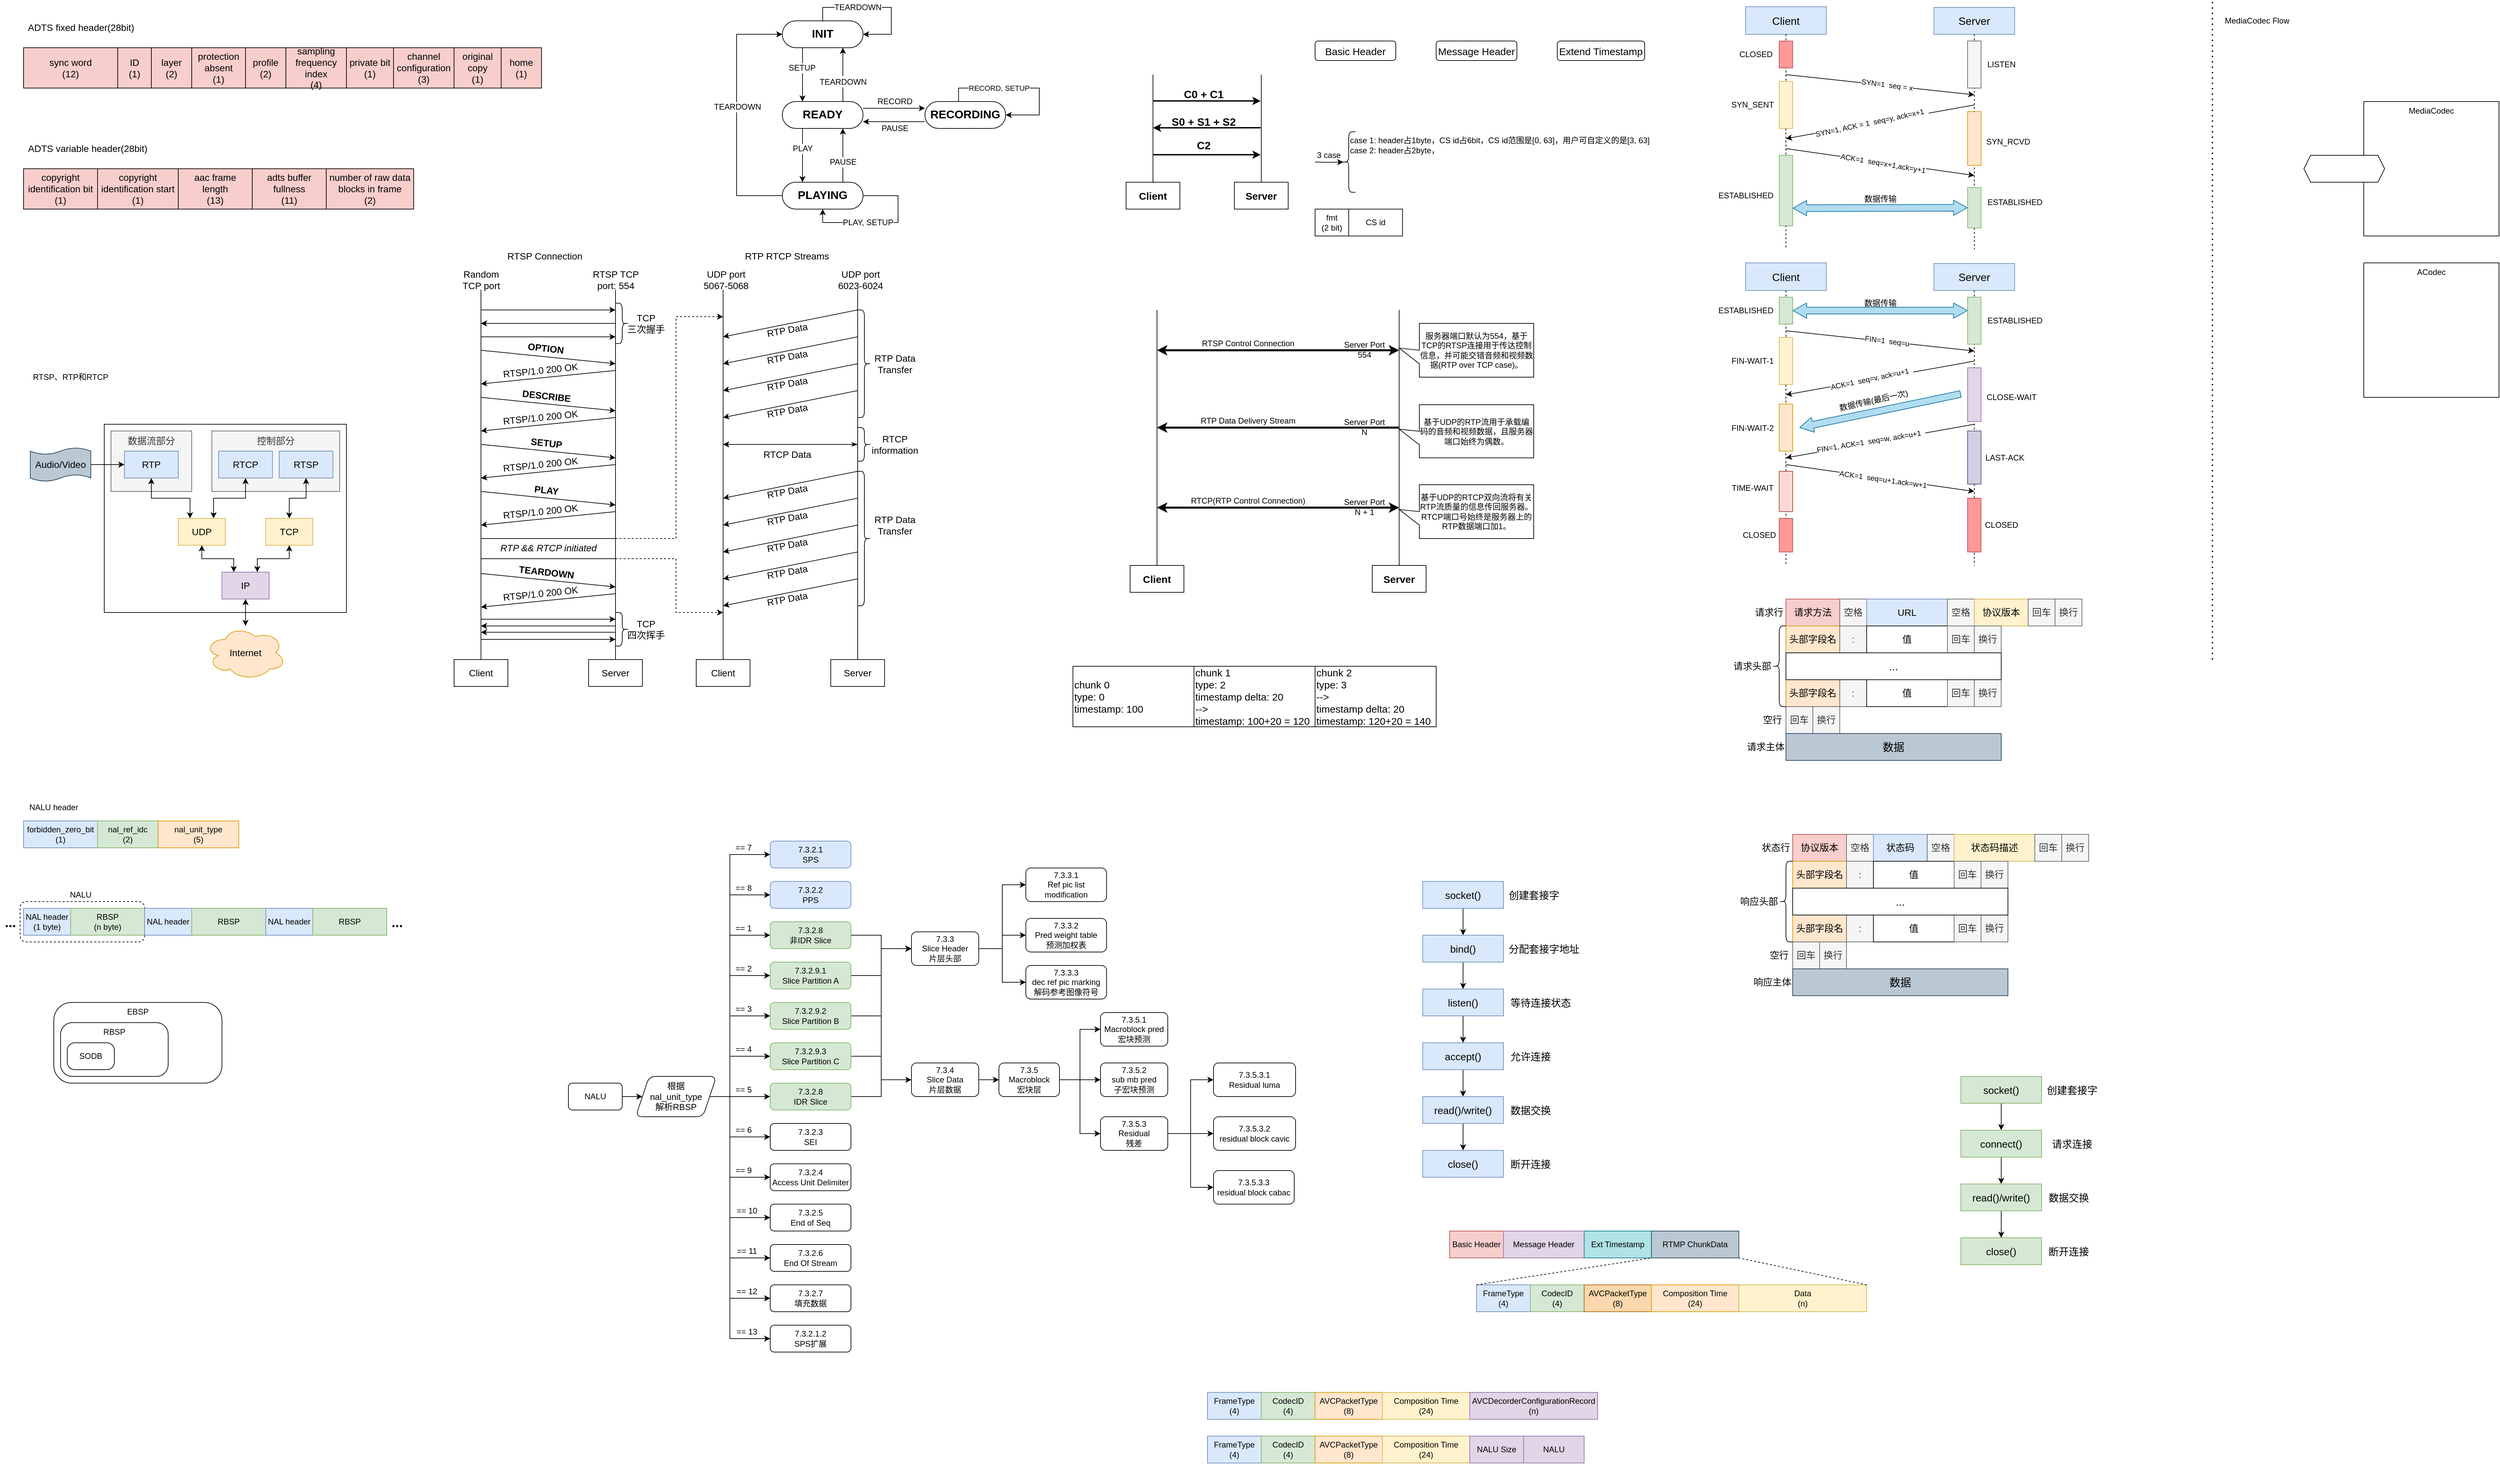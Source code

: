 <mxfile version="14.8.4" type="github">
  <diagram id="jUTdBB4SMmuSHE2jb5sB" name="Page-1">
    <mxGraphModel dx="41" dy="488" grid="1" gridSize="10" guides="1" tooltips="1" connect="1" arrows="1" fold="1" page="1" pageScale="1" pageWidth="827" pageHeight="1169" math="0" shadow="0">
      <root>
        <mxCell id="0" />
        <mxCell id="1" parent="0" />
        <mxCell id="bCLktaIlDvLU9HKL8EiX-23" value="EBSP" style="rounded=1;whiteSpace=wrap;html=1;arcSize=22;align=center;verticalAlign=top;" parent="1" vertex="1">
          <mxGeometry x="925" y="1500" width="250" height="120" as="geometry" />
        </mxCell>
        <mxCell id="bCLktaIlDvLU9HKL8EiX-22" value="RBSP" style="rounded=1;whiteSpace=wrap;html=1;arcSize=22;align=center;verticalAlign=top;" parent="1" vertex="1">
          <mxGeometry x="935" y="1530" width="160" height="80" as="geometry" />
        </mxCell>
        <mxCell id="bCLktaIlDvLU9HKL8EiX-9" value="" style="rounded=1;whiteSpace=wrap;html=1;dashed=1;" parent="1" vertex="1">
          <mxGeometry x="875" y="1350" width="185" height="60" as="geometry" />
        </mxCell>
        <mxCell id="5zgLWV9aw60n4V1XCEfO-3" value="" style="rounded=0;whiteSpace=wrap;html=1;" parent="1" vertex="1">
          <mxGeometry x="1000" y="640" width="360" height="280" as="geometry" />
        </mxCell>
        <mxCell id="5zgLWV9aw60n4V1XCEfO-4" value="&lt;span style=&quot;font-size: 14px&quot;&gt;数据流部分&lt;/span&gt;" style="rounded=0;whiteSpace=wrap;html=1;horizontal=1;verticalAlign=top;align=center;fillColor=#f5f5f5;strokeColor=#666666;fontColor=#333333;" parent="1" vertex="1">
          <mxGeometry x="1010" y="650" width="120" height="90" as="geometry" />
        </mxCell>
        <mxCell id="mu9oWJc7VIRQOR37hwqF-1" value="&lt;font style=&quot;font-size: 14px&quot;&gt;sync word&lt;br&gt;(12)&lt;br&gt;&lt;/font&gt;" style="rounded=0;whiteSpace=wrap;html=1;fillColor=#f8cecc;" parent="1" vertex="1">
          <mxGeometry x="880" y="80" width="140" height="60" as="geometry" />
        </mxCell>
        <mxCell id="mu9oWJc7VIRQOR37hwqF-2" value="&lt;font style=&quot;font-size: 14px&quot;&gt;ID&lt;br&gt;(1)&lt;br&gt;&lt;/font&gt;" style="rounded=0;whiteSpace=wrap;html=1;fillColor=#f8cecc;" parent="1" vertex="1">
          <mxGeometry x="1020" y="80" width="50" height="60" as="geometry" />
        </mxCell>
        <mxCell id="mu9oWJc7VIRQOR37hwqF-18" value="&lt;font style=&quot;font-size: 14px&quot;&gt;ADTS fixed header(28bit)&lt;/font&gt;" style="text;html=1;align=center;verticalAlign=middle;resizable=0;points=[];autosize=1;" parent="1" vertex="1">
          <mxGeometry x="880" y="40" width="170" height="20" as="geometry" />
        </mxCell>
        <mxCell id="mu9oWJc7VIRQOR37hwqF-28" value="&lt;font style=&quot;font-size: 14px&quot;&gt;layer&lt;br&gt;(2)&lt;br&gt;&lt;/font&gt;" style="rounded=0;whiteSpace=wrap;html=1;fillColor=#f8cecc;" parent="1" vertex="1">
          <mxGeometry x="1070" y="80" width="60" height="60" as="geometry" />
        </mxCell>
        <mxCell id="mu9oWJc7VIRQOR37hwqF-29" value="&lt;font style=&quot;font-size: 14px&quot;&gt;protection&lt;br&gt;absent&lt;br&gt;(1)&lt;br&gt;&lt;/font&gt;" style="rounded=0;whiteSpace=wrap;html=1;fillColor=#f8cecc;" parent="1" vertex="1">
          <mxGeometry x="1130" y="80" width="80" height="60" as="geometry" />
        </mxCell>
        <mxCell id="mu9oWJc7VIRQOR37hwqF-30" value="&lt;font style=&quot;font-size: 14px&quot;&gt;profile&lt;br&gt;(2)&lt;br&gt;&lt;/font&gt;" style="rounded=0;whiteSpace=wrap;html=1;fillColor=#f8cecc;" parent="1" vertex="1">
          <mxGeometry x="1210" y="80" width="60" height="60" as="geometry" />
        </mxCell>
        <mxCell id="mu9oWJc7VIRQOR37hwqF-31" value="&lt;font style=&quot;font-size: 14px&quot;&gt;sampling frequency&lt;br&gt;index&lt;br&gt;(4)&lt;br&gt;&lt;/font&gt;" style="rounded=0;whiteSpace=wrap;html=1;fillColor=#f8cecc;" parent="1" vertex="1">
          <mxGeometry x="1270" y="80" width="90" height="60" as="geometry" />
        </mxCell>
        <mxCell id="mu9oWJc7VIRQOR37hwqF-32" value="&lt;font style=&quot;font-size: 14px&quot;&gt;private bit&lt;br&gt;(1)&lt;br&gt;&lt;/font&gt;" style="rounded=0;whiteSpace=wrap;html=1;fillColor=#f8cecc;" parent="1" vertex="1">
          <mxGeometry x="1360" y="80" width="70" height="60" as="geometry" />
        </mxCell>
        <mxCell id="mu9oWJc7VIRQOR37hwqF-33" value="&lt;font style=&quot;font-size: 14px&quot;&gt;channel&lt;br&gt;configuration&lt;br&gt;(3)&lt;br&gt;&lt;/font&gt;" style="rounded=0;whiteSpace=wrap;html=1;fillColor=#f8cecc;" parent="1" vertex="1">
          <mxGeometry x="1430" y="80" width="90" height="60" as="geometry" />
        </mxCell>
        <mxCell id="mu9oWJc7VIRQOR37hwqF-34" value="&lt;font style=&quot;font-size: 14px&quot;&gt;original&lt;br&gt;copy&lt;br&gt;(1)&lt;br&gt;&lt;/font&gt;" style="rounded=0;whiteSpace=wrap;html=1;fillColor=#f8cecc;" parent="1" vertex="1">
          <mxGeometry x="1520" y="80" width="70" height="60" as="geometry" />
        </mxCell>
        <mxCell id="mu9oWJc7VIRQOR37hwqF-35" value="&lt;font style=&quot;font-size: 14px&quot;&gt;home&lt;br&gt;(1)&lt;br&gt;&lt;/font&gt;" style="rounded=0;whiteSpace=wrap;html=1;fillColor=#f8cecc;" parent="1" vertex="1">
          <mxGeometry x="1590" y="80" width="60" height="60" as="geometry" />
        </mxCell>
        <mxCell id="mu9oWJc7VIRQOR37hwqF-36" value="&lt;font style=&quot;font-size: 14px&quot;&gt;copyright&lt;br&gt;identification bit&lt;br&gt;(1)&lt;br&gt;&lt;/font&gt;" style="rounded=0;whiteSpace=wrap;html=1;fillColor=#f8cecc;" parent="1" vertex="1">
          <mxGeometry x="880" y="260" width="110" height="60" as="geometry" />
        </mxCell>
        <mxCell id="mu9oWJc7VIRQOR37hwqF-37" value="&lt;font style=&quot;font-size: 14px&quot;&gt;copyright&lt;br&gt;identification start&lt;br&gt;(1)&lt;br&gt;&lt;/font&gt;" style="rounded=0;whiteSpace=wrap;html=1;fillColor=#f8cecc;" parent="1" vertex="1">
          <mxGeometry x="990" y="260" width="120" height="60" as="geometry" />
        </mxCell>
        <mxCell id="mu9oWJc7VIRQOR37hwqF-38" value="&lt;font style=&quot;font-size: 14px&quot;&gt;ADTS variable header(28bit)&lt;/font&gt;" style="text;html=1;align=center;verticalAlign=middle;resizable=0;points=[];autosize=1;" parent="1" vertex="1">
          <mxGeometry x="880" y="220" width="190" height="20" as="geometry" />
        </mxCell>
        <mxCell id="mu9oWJc7VIRQOR37hwqF-39" value="&lt;font style=&quot;font-size: 14px&quot;&gt;aac frame&lt;br&gt;length&lt;br&gt;(13)&lt;br&gt;&lt;/font&gt;" style="rounded=0;whiteSpace=wrap;html=1;fillColor=#f8cecc;" parent="1" vertex="1">
          <mxGeometry x="1110" y="260" width="110" height="60" as="geometry" />
        </mxCell>
        <mxCell id="mu9oWJc7VIRQOR37hwqF-40" value="&lt;font style=&quot;font-size: 14px&quot;&gt;adts buffer&lt;br&gt;fullness&lt;br&gt;(11)&lt;br&gt;&lt;/font&gt;" style="rounded=0;whiteSpace=wrap;html=1;fillColor=#f8cecc;" parent="1" vertex="1">
          <mxGeometry x="1220" y="260" width="110" height="60" as="geometry" />
        </mxCell>
        <mxCell id="mu9oWJc7VIRQOR37hwqF-41" value="&lt;font style=&quot;font-size: 14px&quot;&gt;number of raw data blocks in frame&lt;br&gt;(2)&lt;br&gt;&lt;/font&gt;" style="rounded=0;whiteSpace=wrap;html=1;fillColor=#f8cecc;" parent="1" vertex="1">
          <mxGeometry x="1330" y="260" width="130" height="60" as="geometry" />
        </mxCell>
        <mxCell id="5zgLWV9aw60n4V1XCEfO-1" value="RTSP、RTP和RTCP" style="text;html=1;strokeColor=none;fillColor=none;align=center;verticalAlign=middle;whiteSpace=wrap;rounded=0;" parent="1" vertex="1">
          <mxGeometry x="880" y="560" width="140" height="20" as="geometry" />
        </mxCell>
        <mxCell id="5zgLWV9aw60n4V1XCEfO-14" style="edgeStyle=orthogonalEdgeStyle;rounded=0;orthogonalLoop=1;jettySize=auto;html=1;exitX=0.5;exitY=1;exitDx=0;exitDy=0;entryX=0.25;entryY=0;entryDx=0;entryDy=0;startArrow=classic;startFill=1;" parent="1" source="5zgLWV9aw60n4V1XCEfO-5" target="5zgLWV9aw60n4V1XCEfO-9" edge="1">
          <mxGeometry relative="1" as="geometry" />
        </mxCell>
        <mxCell id="5zgLWV9aw60n4V1XCEfO-5" value="&lt;font style=&quot;font-size: 14px&quot;&gt;RTP&lt;/font&gt;" style="rounded=0;whiteSpace=wrap;html=1;fillColor=#dae8fc;strokeColor=#6c8ebf;" parent="1" vertex="1">
          <mxGeometry x="1030" y="680" width="80" height="40" as="geometry" />
        </mxCell>
        <mxCell id="5zgLWV9aw60n4V1XCEfO-6" value="&lt;span style=&quot;font-size: 14px&quot;&gt;控制部分&lt;/span&gt;" style="rounded=0;whiteSpace=wrap;html=1;horizontal=1;verticalAlign=top;align=center;fillColor=#f5f5f5;strokeColor=#666666;fontColor=#333333;" parent="1" vertex="1">
          <mxGeometry x="1160" y="650" width="190" height="90" as="geometry" />
        </mxCell>
        <mxCell id="5zgLWV9aw60n4V1XCEfO-15" style="edgeStyle=orthogonalEdgeStyle;rounded=0;orthogonalLoop=1;jettySize=auto;html=1;exitX=0.5;exitY=1;exitDx=0;exitDy=0;entryX=0.75;entryY=0;entryDx=0;entryDy=0;startArrow=classic;startFill=1;" parent="1" source="5zgLWV9aw60n4V1XCEfO-7" target="5zgLWV9aw60n4V1XCEfO-9" edge="1">
          <mxGeometry relative="1" as="geometry" />
        </mxCell>
        <mxCell id="5zgLWV9aw60n4V1XCEfO-7" value="&lt;font style=&quot;font-size: 14px&quot;&gt;RTCP&lt;/font&gt;&lt;span style=&quot;color: rgba(0 , 0 , 0 , 0) ; font-family: monospace ; font-size: 0px&quot;&gt;%3CmxGraphModel%3E%3Croot%3E%3CmxCell%20id%3D%220%22%2F%3E%3CmxCell%20id%3D%221%22%20parent%3D%220%22%2F%3E%3CmxCell%20id%3D%222%22%20value%3D%22%26lt%3Bspan%20style%3D%26quot%3Bfont-size%3A%2014px%26quot%3B%26gt%3B%E6%95%B0%E6%8D%AE%E6%B5%81%E9%83%A8%E5%88%86%26lt%3B%2Fspan%26gt%3B%22%20style%3D%22rounded%3D0%3BwhiteSpace%3Dwrap%3Bhtml%3D1%3Bhorizontal%3D1%3BverticalAlign%3Dtop%3Balign%3Dcenter%3B%22%20vertex%3D%221%22%20parent%3D%221%22%3E%3CmxGeometry%20x%3D%221010%22%20y%3D%22650%22%20width%3D%22120%22%20height%3D%2280%22%20as%3D%22geometry%22%2F%3E%3C%2FmxCell%3E%3CmxCell%20id%3D%223%22%20value%3D%22%26lt%3Bfont%20style%3D%26quot%3Bfont-size%3A%2014px%26quot%3B%26gt%3BRTP%26lt%3B%2Ffont%26gt%3B%22%20style%3D%22rounded%3D0%3BwhiteSpace%3Dwrap%3Bhtml%3D1%3B%22%20vertex%3D%221%22%20parent%3D%221%22%3E%3CmxGeometry%20x%3D%221020%22%20y%3D%22680%22%20width%3D%22100%22%20height%3D%2240%22%20as%3D%22geometry%22%2F%3E%3C%2FmxCell%3E%3C%2Froot%3E%3C%2FmxGraphModel%3E&lt;/span&gt;" style="rounded=0;whiteSpace=wrap;html=1;fillColor=#dae8fc;strokeColor=#6c8ebf;" parent="1" vertex="1">
          <mxGeometry x="1170" y="680" width="80" height="40" as="geometry" />
        </mxCell>
        <mxCell id="5zgLWV9aw60n4V1XCEfO-16" style="edgeStyle=orthogonalEdgeStyle;rounded=0;orthogonalLoop=1;jettySize=auto;html=1;exitX=0.5;exitY=1;exitDx=0;exitDy=0;entryX=0.5;entryY=0;entryDx=0;entryDy=0;startArrow=classic;startFill=1;" parent="1" source="5zgLWV9aw60n4V1XCEfO-8" target="5zgLWV9aw60n4V1XCEfO-10" edge="1">
          <mxGeometry relative="1" as="geometry" />
        </mxCell>
        <mxCell id="5zgLWV9aw60n4V1XCEfO-8" value="&lt;font style=&quot;font-size: 14px&quot;&gt;RTSP&lt;/font&gt;" style="rounded=0;whiteSpace=wrap;html=1;fillColor=#dae8fc;strokeColor=#6c8ebf;" parent="1" vertex="1">
          <mxGeometry x="1260" y="680" width="80" height="40" as="geometry" />
        </mxCell>
        <mxCell id="5zgLWV9aw60n4V1XCEfO-17" style="edgeStyle=orthogonalEdgeStyle;rounded=0;orthogonalLoop=1;jettySize=auto;html=1;exitX=0.5;exitY=1;exitDx=0;exitDy=0;entryX=0.25;entryY=0;entryDx=0;entryDy=0;startArrow=classic;startFill=1;" parent="1" source="5zgLWV9aw60n4V1XCEfO-9" target="5zgLWV9aw60n4V1XCEfO-11" edge="1">
          <mxGeometry relative="1" as="geometry" />
        </mxCell>
        <mxCell id="5zgLWV9aw60n4V1XCEfO-9" value="&lt;span style=&quot;font-size: 14px&quot;&gt;UDP&lt;/span&gt;" style="rounded=0;whiteSpace=wrap;html=1;fillColor=#fff2cc;strokeColor=#d6b656;" parent="1" vertex="1">
          <mxGeometry x="1110" y="780" width="70" height="40" as="geometry" />
        </mxCell>
        <mxCell id="5zgLWV9aw60n4V1XCEfO-18" style="edgeStyle=orthogonalEdgeStyle;rounded=0;orthogonalLoop=1;jettySize=auto;html=1;entryX=0.75;entryY=0;entryDx=0;entryDy=0;startArrow=classic;startFill=1;" parent="1" source="5zgLWV9aw60n4V1XCEfO-10" target="5zgLWV9aw60n4V1XCEfO-11" edge="1">
          <mxGeometry relative="1" as="geometry" />
        </mxCell>
        <mxCell id="5zgLWV9aw60n4V1XCEfO-10" value="&lt;span style=&quot;font-size: 14px&quot;&gt;TCP&lt;br&gt;&lt;/span&gt;" style="rounded=0;whiteSpace=wrap;html=1;fillColor=#fff2cc;strokeColor=#d6b656;" parent="1" vertex="1">
          <mxGeometry x="1240" y="780" width="70" height="40" as="geometry" />
        </mxCell>
        <mxCell id="5zgLWV9aw60n4V1XCEfO-19" style="edgeStyle=orthogonalEdgeStyle;rounded=0;orthogonalLoop=1;jettySize=auto;html=1;exitX=0.5;exitY=1;exitDx=0;exitDy=0;startArrow=classic;startFill=1;" parent="1" source="5zgLWV9aw60n4V1XCEfO-11" target="5zgLWV9aw60n4V1XCEfO-12" edge="1">
          <mxGeometry relative="1" as="geometry" />
        </mxCell>
        <mxCell id="5zgLWV9aw60n4V1XCEfO-11" value="&lt;span style=&quot;font-size: 14px&quot;&gt;IP&lt;/span&gt;" style="rounded=0;whiteSpace=wrap;html=1;fillColor=#e1d5e7;strokeColor=#9673a6;" parent="1" vertex="1">
          <mxGeometry x="1175" y="860" width="70" height="40" as="geometry" />
        </mxCell>
        <mxCell id="5zgLWV9aw60n4V1XCEfO-12" value="&lt;font style=&quot;font-size: 14px&quot;&gt;Internet&lt;/font&gt;" style="ellipse;shape=cloud;whiteSpace=wrap;html=1;align=center;fillColor=#ffe6cc;strokeColor=#d79b00;" parent="1" vertex="1">
          <mxGeometry x="1150" y="940" width="120" height="80" as="geometry" />
        </mxCell>
        <mxCell id="5zgLWV9aw60n4V1XCEfO-25" style="edgeStyle=orthogonalEdgeStyle;rounded=0;orthogonalLoop=1;jettySize=auto;html=1;entryX=0;entryY=0.5;entryDx=0;entryDy=0;startArrow=none;startFill=0;endArrow=classic;endFill=1;fontSize=14;" parent="1" source="5zgLWV9aw60n4V1XCEfO-21" target="5zgLWV9aw60n4V1XCEfO-5" edge="1">
          <mxGeometry relative="1" as="geometry" />
        </mxCell>
        <mxCell id="5zgLWV9aw60n4V1XCEfO-21" value="&lt;font style=&quot;font-size: 14px&quot;&gt;Audio/Video&lt;/font&gt;" style="shape=tape;whiteSpace=wrap;html=1;align=center;size=0.2;fillColor=#bac8d3;strokeColor=#23445d;" parent="1" vertex="1">
          <mxGeometry x="890" y="675" width="90" height="50" as="geometry" />
        </mxCell>
        <mxCell id="5zgLWV9aw60n4V1XCEfO-26" value="" style="endArrow=none;html=1;fontSize=14;exitX=0.5;exitY=0;exitDx=0;exitDy=0;" parent="1" source="5zgLWV9aw60n4V1XCEfO-28" edge="1">
          <mxGeometry width="50" height="50" relative="1" as="geometry">
            <mxPoint x="1560" y="880" as="sourcePoint" />
            <mxPoint x="1560" y="440" as="targetPoint" />
          </mxGeometry>
        </mxCell>
        <mxCell id="5zgLWV9aw60n4V1XCEfO-27" value="" style="endArrow=none;html=1;fontSize=14;exitX=0.5;exitY=0;exitDx=0;exitDy=0;" parent="1" source="5zgLWV9aw60n4V1XCEfO-29" edge="1">
          <mxGeometry width="50" height="50" relative="1" as="geometry">
            <mxPoint x="1760" y="880" as="sourcePoint" />
            <mxPoint x="1760" y="440" as="targetPoint" />
          </mxGeometry>
        </mxCell>
        <mxCell id="5zgLWV9aw60n4V1XCEfO-28" value="Client" style="rounded=0;whiteSpace=wrap;html=1;fontSize=14;align=center;" parent="1" vertex="1">
          <mxGeometry x="1520" y="990" width="80" height="40" as="geometry" />
        </mxCell>
        <mxCell id="5zgLWV9aw60n4V1XCEfO-29" value="Server" style="rounded=0;whiteSpace=wrap;html=1;fontSize=14;align=center;" parent="1" vertex="1">
          <mxGeometry x="1720" y="990" width="80" height="40" as="geometry" />
        </mxCell>
        <mxCell id="5zgLWV9aw60n4V1XCEfO-30" value="RTSP Connection" style="text;html=1;strokeColor=none;fillColor=none;align=center;verticalAlign=middle;whiteSpace=wrap;rounded=0;fontSize=14;" parent="1" vertex="1">
          <mxGeometry x="1590" y="380" width="130" height="20" as="geometry" />
        </mxCell>
        <mxCell id="5zgLWV9aw60n4V1XCEfO-31" value="Random&lt;br&gt;TCP port" style="text;html=1;strokeColor=none;fillColor=none;align=center;verticalAlign=middle;whiteSpace=wrap;rounded=0;fontSize=14;" parent="1" vertex="1">
          <mxGeometry x="1527.5" y="410" width="65" height="30" as="geometry" />
        </mxCell>
        <mxCell id="5zgLWV9aw60n4V1XCEfO-32" value="RTSP TCP &lt;br&gt;port: 554" style="text;html=1;strokeColor=none;fillColor=none;align=center;verticalAlign=middle;whiteSpace=wrap;rounded=0;fontSize=14;" parent="1" vertex="1">
          <mxGeometry x="1713.75" y="410" width="92.5" height="30" as="geometry" />
        </mxCell>
        <mxCell id="5zgLWV9aw60n4V1XCEfO-33" value="" style="endArrow=classic;html=1;fontSize=14;" parent="1" edge="1">
          <mxGeometry width="50" height="50" relative="1" as="geometry">
            <mxPoint x="1560" y="470" as="sourcePoint" />
            <mxPoint x="1760" y="470" as="targetPoint" />
          </mxGeometry>
        </mxCell>
        <mxCell id="5zgLWV9aw60n4V1XCEfO-34" value="" style="endArrow=classic;html=1;fontSize=14;" parent="1" edge="1">
          <mxGeometry width="50" height="50" relative="1" as="geometry">
            <mxPoint x="1560" y="510" as="sourcePoint" />
            <mxPoint x="1760" y="510" as="targetPoint" />
          </mxGeometry>
        </mxCell>
        <mxCell id="5zgLWV9aw60n4V1XCEfO-35" value="" style="endArrow=classic;html=1;fontSize=14;" parent="1" edge="1">
          <mxGeometry width="50" height="50" relative="1" as="geometry">
            <mxPoint x="1760" y="490" as="sourcePoint" />
            <mxPoint x="1560" y="490" as="targetPoint" />
          </mxGeometry>
        </mxCell>
        <mxCell id="5zgLWV9aw60n4V1XCEfO-36" value="" style="shape=curlyBracket;whiteSpace=wrap;html=1;rounded=1;fontSize=14;align=center;rotation=-180;size=0.5;" parent="1" vertex="1">
          <mxGeometry x="1760" y="460" width="20" height="60" as="geometry" />
        </mxCell>
        <mxCell id="5zgLWV9aw60n4V1XCEfO-38" value="TCP&lt;br&gt;三次握手" style="text;html=1;align=center;verticalAlign=middle;resizable=0;points=[];autosize=1;fontSize=14;" parent="1" vertex="1">
          <mxGeometry x="1770" y="470" width="70" height="40" as="geometry" />
        </mxCell>
        <mxCell id="5zgLWV9aw60n4V1XCEfO-39" value="" style="endArrow=classic;html=1;fontSize=14;" parent="1" edge="1">
          <mxGeometry width="50" height="50" relative="1" as="geometry">
            <mxPoint x="1560" y="530" as="sourcePoint" />
            <mxPoint x="1760" y="550" as="targetPoint" />
          </mxGeometry>
        </mxCell>
        <mxCell id="5zgLWV9aw60n4V1XCEfO-41" value="OPTION" style="edgeLabel;html=1;align=center;verticalAlign=middle;resizable=0;points=[];fontSize=14;rotation=6.3;fontStyle=1" parent="5zgLWV9aw60n4V1XCEfO-39" vertex="1" connectable="0">
          <mxGeometry x="-0.169" y="3" relative="1" as="geometry">
            <mxPoint x="12.12" y="-8.37" as="offset" />
          </mxGeometry>
        </mxCell>
        <mxCell id="5zgLWV9aw60n4V1XCEfO-40" value="" style="endArrow=classic;html=1;fontSize=14;" parent="1" edge="1">
          <mxGeometry width="50" height="50" relative="1" as="geometry">
            <mxPoint x="1760" y="560" as="sourcePoint" />
            <mxPoint x="1560" y="580" as="targetPoint" />
          </mxGeometry>
        </mxCell>
        <mxCell id="5zgLWV9aw60n4V1XCEfO-42" value="RTSP/1.0 200 OK" style="edgeLabel;html=1;align=center;verticalAlign=middle;resizable=0;points=[];fontSize=14;rotation=-5.9;" parent="1" vertex="1" connectable="0">
          <mxGeometry x="1654.002" y="560.003" as="geometry">
            <mxPoint x="-6.183" y="-1.33" as="offset" />
          </mxGeometry>
        </mxCell>
        <mxCell id="5zgLWV9aw60n4V1XCEfO-47" value="" style="endArrow=classic;html=1;fontSize=14;" parent="1" edge="1">
          <mxGeometry width="50" height="50" relative="1" as="geometry">
            <mxPoint x="1560" y="600" as="sourcePoint" />
            <mxPoint x="1760" y="620" as="targetPoint" />
          </mxGeometry>
        </mxCell>
        <mxCell id="5zgLWV9aw60n4V1XCEfO-48" value="DESCRIBE" style="edgeLabel;html=1;align=center;verticalAlign=middle;resizable=0;points=[];fontSize=14;rotation=6.3;fontStyle=1" parent="5zgLWV9aw60n4V1XCEfO-47" vertex="1" connectable="0">
          <mxGeometry x="-0.169" y="3" relative="1" as="geometry">
            <mxPoint x="13.12" y="-7.37" as="offset" />
          </mxGeometry>
        </mxCell>
        <mxCell id="5zgLWV9aw60n4V1XCEfO-49" value="" style="endArrow=classic;html=1;fontSize=14;" parent="1" edge="1">
          <mxGeometry width="50" height="50" relative="1" as="geometry">
            <mxPoint x="1760" y="630" as="sourcePoint" />
            <mxPoint x="1560" y="650" as="targetPoint" />
          </mxGeometry>
        </mxCell>
        <mxCell id="5zgLWV9aw60n4V1XCEfO-50" value="RTSP/1.0 200 OK" style="edgeLabel;html=1;align=center;verticalAlign=middle;resizable=0;points=[];fontSize=14;rotation=-5.9;" parent="1" vertex="1" connectable="0">
          <mxGeometry x="1654.002" y="630.003" as="geometry">
            <mxPoint x="-6.183" y="-1.33" as="offset" />
          </mxGeometry>
        </mxCell>
        <mxCell id="5zgLWV9aw60n4V1XCEfO-51" value="" style="endArrow=classic;html=1;fontSize=14;" parent="1" edge="1">
          <mxGeometry width="50" height="50" relative="1" as="geometry">
            <mxPoint x="1560" y="670" as="sourcePoint" />
            <mxPoint x="1760" y="690" as="targetPoint" />
          </mxGeometry>
        </mxCell>
        <mxCell id="5zgLWV9aw60n4V1XCEfO-52" value="SETUP" style="edgeLabel;html=1;align=center;verticalAlign=middle;resizable=0;points=[];fontSize=14;rotation=6.3;fontStyle=1" parent="5zgLWV9aw60n4V1XCEfO-51" vertex="1" connectable="0">
          <mxGeometry x="-0.169" y="3" relative="1" as="geometry">
            <mxPoint x="13.12" y="-7.37" as="offset" />
          </mxGeometry>
        </mxCell>
        <mxCell id="5zgLWV9aw60n4V1XCEfO-53" value="" style="endArrow=classic;html=1;fontSize=14;" parent="1" edge="1">
          <mxGeometry width="50" height="50" relative="1" as="geometry">
            <mxPoint x="1760" y="700" as="sourcePoint" />
            <mxPoint x="1560" y="720" as="targetPoint" />
          </mxGeometry>
        </mxCell>
        <mxCell id="5zgLWV9aw60n4V1XCEfO-54" value="RTSP/1.0 200 OK" style="edgeLabel;html=1;align=center;verticalAlign=middle;resizable=0;points=[];fontSize=14;rotation=-5.9;" parent="1" vertex="1" connectable="0">
          <mxGeometry x="1654.002" y="700.003" as="geometry">
            <mxPoint x="-6.183" y="-1.33" as="offset" />
          </mxGeometry>
        </mxCell>
        <mxCell id="5zgLWV9aw60n4V1XCEfO-55" value="" style="endArrow=classic;html=1;fontSize=14;" parent="1" edge="1">
          <mxGeometry width="50" height="50" relative="1" as="geometry">
            <mxPoint x="1560" y="740" as="sourcePoint" />
            <mxPoint x="1760" y="760" as="targetPoint" />
          </mxGeometry>
        </mxCell>
        <mxCell id="5zgLWV9aw60n4V1XCEfO-56" value="PLAY" style="edgeLabel;html=1;align=center;verticalAlign=middle;resizable=0;points=[];fontSize=14;rotation=6.3;fontStyle=1" parent="5zgLWV9aw60n4V1XCEfO-55" vertex="1" connectable="0">
          <mxGeometry x="-0.169" y="3" relative="1" as="geometry">
            <mxPoint x="13.12" y="-7.37" as="offset" />
          </mxGeometry>
        </mxCell>
        <mxCell id="5zgLWV9aw60n4V1XCEfO-57" value="" style="endArrow=classic;html=1;fontSize=14;" parent="1" edge="1">
          <mxGeometry width="50" height="50" relative="1" as="geometry">
            <mxPoint x="1760" y="770" as="sourcePoint" />
            <mxPoint x="1560" y="790" as="targetPoint" />
          </mxGeometry>
        </mxCell>
        <mxCell id="5zgLWV9aw60n4V1XCEfO-58" value="RTSP/1.0 200 OK" style="edgeLabel;html=1;align=center;verticalAlign=middle;resizable=0;points=[];fontSize=14;rotation=-5.9;" parent="1" vertex="1" connectable="0">
          <mxGeometry x="1654.002" y="770.003" as="geometry">
            <mxPoint x="-6.183" y="-1.33" as="offset" />
          </mxGeometry>
        </mxCell>
        <mxCell id="5zgLWV9aw60n4V1XCEfO-59" value="" style="endArrow=classic;html=1;fontSize=14;" parent="1" edge="1">
          <mxGeometry width="50" height="50" relative="1" as="geometry">
            <mxPoint x="1560" y="862" as="sourcePoint" />
            <mxPoint x="1760" y="882" as="targetPoint" />
          </mxGeometry>
        </mxCell>
        <mxCell id="5zgLWV9aw60n4V1XCEfO-60" value="TEARDOWN" style="edgeLabel;html=1;align=center;verticalAlign=middle;resizable=0;points=[];fontSize=14;rotation=6.3;fontStyle=1" parent="5zgLWV9aw60n4V1XCEfO-59" vertex="1" connectable="0">
          <mxGeometry x="-0.169" y="3" relative="1" as="geometry">
            <mxPoint x="13.12" y="-7.37" as="offset" />
          </mxGeometry>
        </mxCell>
        <mxCell id="5zgLWV9aw60n4V1XCEfO-61" value="" style="endArrow=classic;html=1;fontSize=14;" parent="1" edge="1">
          <mxGeometry width="50" height="50" relative="1" as="geometry">
            <mxPoint x="1760" y="892" as="sourcePoint" />
            <mxPoint x="1560" y="912" as="targetPoint" />
          </mxGeometry>
        </mxCell>
        <mxCell id="5zgLWV9aw60n4V1XCEfO-62" value="RTSP/1.0 200 OK" style="edgeLabel;html=1;align=center;verticalAlign=middle;resizable=0;points=[];fontSize=14;rotation=-5.9;" parent="1" vertex="1" connectable="0">
          <mxGeometry x="1654.002" y="892.003" as="geometry">
            <mxPoint x="-6.183" y="-1.33" as="offset" />
          </mxGeometry>
        </mxCell>
        <mxCell id="5zgLWV9aw60n4V1XCEfO-64" value="" style="endArrow=none;html=1;fontSize=14;" parent="1" edge="1">
          <mxGeometry width="50" height="50" relative="1" as="geometry">
            <mxPoint x="1560" y="810" as="sourcePoint" />
            <mxPoint x="1760" y="810" as="targetPoint" />
          </mxGeometry>
        </mxCell>
        <mxCell id="5zgLWV9aw60n4V1XCEfO-65" value="" style="endArrow=none;html=1;fontSize=14;" parent="1" edge="1">
          <mxGeometry width="50" height="50" relative="1" as="geometry">
            <mxPoint x="1560" y="840" as="sourcePoint" />
            <mxPoint x="1760" y="840" as="targetPoint" />
          </mxGeometry>
        </mxCell>
        <mxCell id="5zgLWV9aw60n4V1XCEfO-124" style="edgeStyle=orthogonalEdgeStyle;rounded=0;orthogonalLoop=1;jettySize=auto;html=1;startArrow=none;startFill=0;endArrow=classic;endFill=1;fontSize=14;dashed=1;" parent="1" edge="1">
          <mxGeometry relative="1" as="geometry">
            <mxPoint x="1920" y="480" as="targetPoint" />
            <mxPoint x="1760" y="810" as="sourcePoint" />
            <Array as="points">
              <mxPoint x="1850" y="810" />
              <mxPoint x="1850" y="480" />
            </Array>
          </mxGeometry>
        </mxCell>
        <mxCell id="5zgLWV9aw60n4V1XCEfO-66" value="&lt;i&gt;RTP &amp;amp;&amp;amp; RTCP initiated&lt;/i&gt;" style="text;html=1;align=center;verticalAlign=middle;resizable=0;points=[];autosize=1;fontSize=14;" parent="1" vertex="1">
          <mxGeometry x="1580" y="814" width="160" height="20" as="geometry" />
        </mxCell>
        <mxCell id="5zgLWV9aw60n4V1XCEfO-67" value="" style="endArrow=classic;html=1;fontSize=14;" parent="1" edge="1">
          <mxGeometry width="50" height="50" relative="1" as="geometry">
            <mxPoint x="1560" y="930" as="sourcePoint" />
            <mxPoint x="1760" y="930" as="targetPoint" />
          </mxGeometry>
        </mxCell>
        <mxCell id="5zgLWV9aw60n4V1XCEfO-68" value="" style="endArrow=classic;html=1;fontSize=14;" parent="1" edge="1">
          <mxGeometry width="50" height="50" relative="1" as="geometry">
            <mxPoint x="1760" y="949.43" as="sourcePoint" />
            <mxPoint x="1560" y="949.43" as="targetPoint" />
            <Array as="points">
              <mxPoint x="1660" y="949.43" />
            </Array>
          </mxGeometry>
        </mxCell>
        <mxCell id="5zgLWV9aw60n4V1XCEfO-69" value="" style="endArrow=none;html=1;fontSize=14;exitX=0.5;exitY=0;exitDx=0;exitDy=0;" parent="1" source="5zgLWV9aw60n4V1XCEfO-71" edge="1">
          <mxGeometry width="50" height="50" relative="1" as="geometry">
            <mxPoint x="1920" y="880" as="sourcePoint" />
            <mxPoint x="1920" y="440" as="targetPoint" />
          </mxGeometry>
        </mxCell>
        <mxCell id="5zgLWV9aw60n4V1XCEfO-70" value="" style="endArrow=none;html=1;fontSize=14;exitX=0.5;exitY=0;exitDx=0;exitDy=0;" parent="1" source="5zgLWV9aw60n4V1XCEfO-72" edge="1">
          <mxGeometry width="50" height="50" relative="1" as="geometry">
            <mxPoint x="2120" y="880" as="sourcePoint" />
            <mxPoint x="2120" y="440" as="targetPoint" />
          </mxGeometry>
        </mxCell>
        <mxCell id="5zgLWV9aw60n4V1XCEfO-71" value="Client" style="rounded=0;whiteSpace=wrap;html=1;fontSize=14;align=center;" parent="1" vertex="1">
          <mxGeometry x="1880" y="990" width="80" height="40" as="geometry" />
        </mxCell>
        <mxCell id="5zgLWV9aw60n4V1XCEfO-72" value="Server" style="rounded=0;whiteSpace=wrap;html=1;fontSize=14;align=center;" parent="1" vertex="1">
          <mxGeometry x="2080" y="990" width="80" height="40" as="geometry" />
        </mxCell>
        <mxCell id="5zgLWV9aw60n4V1XCEfO-73" value="RTP RTCP Streams" style="text;html=1;strokeColor=none;fillColor=none;align=center;verticalAlign=middle;whiteSpace=wrap;rounded=0;fontSize=14;" parent="1" vertex="1">
          <mxGeometry x="1950" y="380" width="130" height="20" as="geometry" />
        </mxCell>
        <mxCell id="5zgLWV9aw60n4V1XCEfO-74" value="UDP port&lt;br&gt;5067-5068" style="text;html=1;strokeColor=none;fillColor=none;align=center;verticalAlign=middle;whiteSpace=wrap;rounded=0;fontSize=14;" parent="1" vertex="1">
          <mxGeometry x="1887.5" y="410" width="72.5" height="30" as="geometry" />
        </mxCell>
        <mxCell id="5zgLWV9aw60n4V1XCEfO-106" value="UDP port&lt;br&gt;6023-6024" style="text;html=1;strokeColor=none;fillColor=none;align=center;verticalAlign=middle;whiteSpace=wrap;rounded=0;fontSize=14;" parent="1" vertex="1">
          <mxGeometry x="2087.5" y="410" width="72.5" height="30" as="geometry" />
        </mxCell>
        <mxCell id="5zgLWV9aw60n4V1XCEfO-107" value="" style="endArrow=classic;html=1;fontSize=14;" parent="1" edge="1">
          <mxGeometry width="50" height="50" relative="1" as="geometry">
            <mxPoint x="2120" y="470" as="sourcePoint" />
            <mxPoint x="1920" y="510" as="targetPoint" />
          </mxGeometry>
        </mxCell>
        <mxCell id="5zgLWV9aw60n4V1XCEfO-108" value="" style="endArrow=classic;html=1;fontSize=14;" parent="1" edge="1">
          <mxGeometry width="50" height="50" relative="1" as="geometry">
            <mxPoint x="2120" y="510" as="sourcePoint" />
            <mxPoint x="1920" y="550" as="targetPoint" />
          </mxGeometry>
        </mxCell>
        <mxCell id="5zgLWV9aw60n4V1XCEfO-109" value="" style="endArrow=classic;html=1;fontSize=14;" parent="1" edge="1">
          <mxGeometry width="50" height="50" relative="1" as="geometry">
            <mxPoint x="2120" y="550" as="sourcePoint" />
            <mxPoint x="1920" y="590" as="targetPoint" />
          </mxGeometry>
        </mxCell>
        <mxCell id="5zgLWV9aw60n4V1XCEfO-110" value="" style="endArrow=classic;html=1;fontSize=14;" parent="1" edge="1">
          <mxGeometry width="50" height="50" relative="1" as="geometry">
            <mxPoint x="2120" y="590" as="sourcePoint" />
            <mxPoint x="1920" y="630" as="targetPoint" />
          </mxGeometry>
        </mxCell>
        <mxCell id="5zgLWV9aw60n4V1XCEfO-111" value="RTP Data" style="text;html=1;align=center;verticalAlign=middle;resizable=0;points=[];autosize=1;fontSize=14;rotation=-10.4;" parent="1" vertex="1">
          <mxGeometry x="1975" y="490" width="80" height="20" as="geometry" />
        </mxCell>
        <mxCell id="5zgLWV9aw60n4V1XCEfO-112" value="RTP Data" style="text;html=1;align=center;verticalAlign=middle;resizable=0;points=[];autosize=1;fontSize=14;rotation=-10.4;" parent="1" vertex="1">
          <mxGeometry x="1975" y="530" width="80" height="20" as="geometry" />
        </mxCell>
        <mxCell id="5zgLWV9aw60n4V1XCEfO-113" value="RTP Data" style="text;html=1;align=center;verticalAlign=middle;resizable=0;points=[];autosize=1;fontSize=14;rotation=-10.4;" parent="1" vertex="1">
          <mxGeometry x="1975" y="570" width="80" height="20" as="geometry" />
        </mxCell>
        <mxCell id="5zgLWV9aw60n4V1XCEfO-114" value="RTP Data" style="text;html=1;align=center;verticalAlign=middle;resizable=0;points=[];autosize=1;fontSize=14;rotation=-10.4;" parent="1" vertex="1">
          <mxGeometry x="1975" y="610" width="80" height="20" as="geometry" />
        </mxCell>
        <mxCell id="5zgLWV9aw60n4V1XCEfO-115" value="" style="endArrow=classic;html=1;fontSize=14;startArrow=classicThin;startFill=1;" parent="1" edge="1">
          <mxGeometry width="50" height="50" relative="1" as="geometry">
            <mxPoint x="2120" y="670" as="sourcePoint" />
            <mxPoint x="1920" y="670" as="targetPoint" />
          </mxGeometry>
        </mxCell>
        <mxCell id="5zgLWV9aw60n4V1XCEfO-116" value="" style="endArrow=classic;html=1;fontSize=14;" parent="1" edge="1">
          <mxGeometry width="50" height="50" relative="1" as="geometry">
            <mxPoint x="2120" y="710" as="sourcePoint" />
            <mxPoint x="1920" y="750" as="targetPoint" />
          </mxGeometry>
        </mxCell>
        <mxCell id="5zgLWV9aw60n4V1XCEfO-117" value="" style="endArrow=classic;html=1;fontSize=14;" parent="1" edge="1">
          <mxGeometry width="50" height="50" relative="1" as="geometry">
            <mxPoint x="2120" y="750" as="sourcePoint" />
            <mxPoint x="1920" y="790" as="targetPoint" />
          </mxGeometry>
        </mxCell>
        <mxCell id="5zgLWV9aw60n4V1XCEfO-118" value="" style="endArrow=classic;html=1;fontSize=14;" parent="1" edge="1">
          <mxGeometry width="50" height="50" relative="1" as="geometry">
            <mxPoint x="2120" y="790" as="sourcePoint" />
            <mxPoint x="1920" y="830" as="targetPoint" />
          </mxGeometry>
        </mxCell>
        <mxCell id="5zgLWV9aw60n4V1XCEfO-119" value="" style="endArrow=classic;html=1;fontSize=14;" parent="1" edge="1">
          <mxGeometry width="50" height="50" relative="1" as="geometry">
            <mxPoint x="2120" y="830" as="sourcePoint" />
            <mxPoint x="1920" y="870" as="targetPoint" />
          </mxGeometry>
        </mxCell>
        <mxCell id="5zgLWV9aw60n4V1XCEfO-120" value="RTP Data" style="text;html=1;align=center;verticalAlign=middle;resizable=0;points=[];autosize=1;fontSize=14;rotation=-10.4;" parent="1" vertex="1">
          <mxGeometry x="1975" y="730" width="80" height="20" as="geometry" />
        </mxCell>
        <mxCell id="5zgLWV9aw60n4V1XCEfO-121" value="RTP Data" style="text;html=1;align=center;verticalAlign=middle;resizable=0;points=[];autosize=1;fontSize=14;rotation=-10.4;" parent="1" vertex="1">
          <mxGeometry x="1975" y="770" width="80" height="20" as="geometry" />
        </mxCell>
        <mxCell id="5zgLWV9aw60n4V1XCEfO-122" value="RTP Data" style="text;html=1;align=center;verticalAlign=middle;resizable=0;points=[];autosize=1;fontSize=14;rotation=-10.4;" parent="1" vertex="1">
          <mxGeometry x="1975" y="810" width="80" height="20" as="geometry" />
        </mxCell>
        <mxCell id="5zgLWV9aw60n4V1XCEfO-123" value="RTP Data" style="text;html=1;align=center;verticalAlign=middle;resizable=0;points=[];autosize=1;fontSize=14;rotation=-10.4;" parent="1" vertex="1">
          <mxGeometry x="1975" y="850" width="80" height="20" as="geometry" />
        </mxCell>
        <mxCell id="5zgLWV9aw60n4V1XCEfO-125" value="" style="shape=curlyBracket;whiteSpace=wrap;html=1;rounded=1;fontSize=14;align=center;rotation=-180;size=0.5;" parent="1" vertex="1">
          <mxGeometry x="2120" y="470" width="20" height="160" as="geometry" />
        </mxCell>
        <mxCell id="5zgLWV9aw60n4V1XCEfO-126" value="RTP Data&lt;br&gt;Transfer" style="text;html=1;align=center;verticalAlign=middle;resizable=0;points=[];autosize=1;fontSize=14;" parent="1" vertex="1">
          <mxGeometry x="2135" y="530" width="80" height="40" as="geometry" />
        </mxCell>
        <mxCell id="5zgLWV9aw60n4V1XCEfO-127" value="" style="shape=curlyBracket;whiteSpace=wrap;html=1;rounded=1;fontSize=14;align=center;rotation=-180;size=0.5;" parent="1" vertex="1">
          <mxGeometry x="2120" y="710" width="20" height="200" as="geometry" />
        </mxCell>
        <mxCell id="5zgLWV9aw60n4V1XCEfO-128" value="RTP Data&lt;br&gt;Transfer" style="text;html=1;align=center;verticalAlign=middle;resizable=0;points=[];autosize=1;fontSize=14;" parent="1" vertex="1">
          <mxGeometry x="2135" y="770" width="80" height="40" as="geometry" />
        </mxCell>
        <mxCell id="5zgLWV9aw60n4V1XCEfO-129" value="" style="shape=curlyBracket;whiteSpace=wrap;html=1;rounded=1;fontSize=14;align=center;rotation=-180;size=0.5;" parent="1" vertex="1">
          <mxGeometry x="2120" y="645" width="20" height="50" as="geometry" />
        </mxCell>
        <mxCell id="5zgLWV9aw60n4V1XCEfO-130" value="RTCP&lt;br&gt;information" style="text;html=1;align=center;verticalAlign=middle;resizable=0;points=[];autosize=1;fontSize=14;" parent="1" vertex="1">
          <mxGeometry x="2130" y="650" width="90" height="40" as="geometry" />
        </mxCell>
        <mxCell id="5zgLWV9aw60n4V1XCEfO-131" value="RTCP Data" style="text;html=1;align=center;verticalAlign=middle;resizable=0;points=[];autosize=1;fontSize=14;" parent="1" vertex="1">
          <mxGeometry x="1970" y="675" width="90" height="20" as="geometry" />
        </mxCell>
        <mxCell id="5zgLWV9aw60n4V1XCEfO-132" style="edgeStyle=orthogonalEdgeStyle;rounded=0;orthogonalLoop=1;jettySize=auto;html=1;startArrow=none;startFill=0;endArrow=classic;endFill=1;fontSize=14;dashed=1;" parent="1" edge="1">
          <mxGeometry relative="1" as="geometry">
            <mxPoint x="1920" y="920" as="targetPoint" />
            <mxPoint x="1760" y="840" as="sourcePoint" />
            <Array as="points">
              <mxPoint x="1850" y="840" />
              <mxPoint x="1850" y="920" />
            </Array>
          </mxGeometry>
        </mxCell>
        <mxCell id="5zgLWV9aw60n4V1XCEfO-136" style="edgeStyle=orthogonalEdgeStyle;rounded=0;orthogonalLoop=1;jettySize=auto;html=1;exitX=0.25;exitY=1;exitDx=0;exitDy=0;entryX=0.25;entryY=0;entryDx=0;entryDy=0;startArrow=none;startFill=0;endArrow=classic;endFill=1;fontSize=14;" parent="1" source="5zgLWV9aw60n4V1XCEfO-133" target="5zgLWV9aw60n4V1XCEfO-134" edge="1">
          <mxGeometry relative="1" as="geometry" />
        </mxCell>
        <mxCell id="5zgLWV9aw60n4V1XCEfO-137" value="SETUP" style="edgeLabel;html=1;align=center;verticalAlign=middle;resizable=0;points=[];fontSize=12;" parent="5zgLWV9aw60n4V1XCEfO-136" vertex="1" connectable="0">
          <mxGeometry x="-0.095" y="-1" relative="1" as="geometry">
            <mxPoint y="-6" as="offset" />
          </mxGeometry>
        </mxCell>
        <mxCell id="5zgLWV9aw60n4V1XCEfO-133" value="&lt;font style=&quot;font-size: 17px&quot;&gt;&lt;b&gt;INIT&lt;/b&gt;&lt;/font&gt;" style="rounded=1;whiteSpace=wrap;html=1;fontSize=14;align=center;arcSize=50;" parent="1" vertex="1">
          <mxGeometry x="2008" y="40" width="120" height="40" as="geometry" />
        </mxCell>
        <mxCell id="5zgLWV9aw60n4V1XCEfO-138" value="&lt;font style=&quot;font-size: 12px&quot;&gt;TEARDOWN&lt;/font&gt;" style="edgeStyle=orthogonalEdgeStyle;rounded=0;orthogonalLoop=1;jettySize=auto;html=1;exitX=0.75;exitY=0;exitDx=0;exitDy=0;entryX=0.75;entryY=1;entryDx=0;entryDy=0;startArrow=none;startFill=0;endArrow=classic;endFill=1;fontSize=14;" parent="1" source="5zgLWV9aw60n4V1XCEfO-134" target="5zgLWV9aw60n4V1XCEfO-133" edge="1">
          <mxGeometry x="-0.25" relative="1" as="geometry">
            <mxPoint as="offset" />
          </mxGeometry>
        </mxCell>
        <mxCell id="5zgLWV9aw60n4V1XCEfO-140" value="PLAY" style="edgeStyle=orthogonalEdgeStyle;rounded=0;orthogonalLoop=1;jettySize=auto;html=1;exitX=0.25;exitY=1;exitDx=0;exitDy=0;entryX=0.25;entryY=0;entryDx=0;entryDy=0;startArrow=none;startFill=0;endArrow=classic;endFill=1;fontSize=12;" parent="1" source="5zgLWV9aw60n4V1XCEfO-134" target="5zgLWV9aw60n4V1XCEfO-135" edge="1">
          <mxGeometry x="-0.25" relative="1" as="geometry">
            <Array as="points">
              <mxPoint x="2038" y="240" />
              <mxPoint x="2038" y="240" />
            </Array>
            <mxPoint as="offset" />
          </mxGeometry>
        </mxCell>
        <mxCell id="oQ3UX7NaFGm9gJTeA-ZZ-2" style="edgeStyle=orthogonalEdgeStyle;rounded=0;orthogonalLoop=1;jettySize=auto;html=1;exitX=1;exitY=0.25;exitDx=0;exitDy=0;entryX=0;entryY=0.25;entryDx=0;entryDy=0;" parent="1" source="5zgLWV9aw60n4V1XCEfO-134" target="oQ3UX7NaFGm9gJTeA-ZZ-1" edge="1">
          <mxGeometry relative="1" as="geometry" />
        </mxCell>
        <mxCell id="5zgLWV9aw60n4V1XCEfO-134" value="&lt;font style=&quot;font-size: 17px&quot;&gt;&lt;b&gt;READY&lt;/b&gt;&lt;/font&gt;" style="rounded=1;whiteSpace=wrap;html=1;fontSize=14;align=center;arcSize=50;" parent="1" vertex="1">
          <mxGeometry x="2008" y="160" width="120" height="40" as="geometry" />
        </mxCell>
        <mxCell id="5zgLWV9aw60n4V1XCEfO-141" value="PAUSE" style="edgeStyle=orthogonalEdgeStyle;rounded=0;orthogonalLoop=1;jettySize=auto;html=1;exitX=0.75;exitY=0;exitDx=0;exitDy=0;entryX=0.75;entryY=1;entryDx=0;entryDy=0;startArrow=none;startFill=0;endArrow=classic;endFill=1;fontSize=12;" parent="1" source="5zgLWV9aw60n4V1XCEfO-135" target="5zgLWV9aw60n4V1XCEfO-134" edge="1">
          <mxGeometry x="-0.25" relative="1" as="geometry">
            <mxPoint as="offset" />
          </mxGeometry>
        </mxCell>
        <mxCell id="5zgLWV9aw60n4V1XCEfO-142" style="edgeStyle=orthogonalEdgeStyle;rounded=0;orthogonalLoop=1;jettySize=auto;html=1;entryX=0;entryY=0.5;entryDx=0;entryDy=0;startArrow=none;startFill=0;endArrow=classic;endFill=1;fontSize=12;" parent="1" source="5zgLWV9aw60n4V1XCEfO-135" target="5zgLWV9aw60n4V1XCEfO-133" edge="1">
          <mxGeometry relative="1" as="geometry">
            <Array as="points">
              <mxPoint x="1940" y="300" />
              <mxPoint x="1940" y="60" />
            </Array>
          </mxGeometry>
        </mxCell>
        <mxCell id="5zgLWV9aw60n4V1XCEfO-143" value="TEARDOWN" style="edgeLabel;html=1;align=center;verticalAlign=middle;resizable=0;points=[];fontSize=12;" parent="5zgLWV9aw60n4V1XCEfO-142" vertex="1" connectable="0">
          <mxGeometry x="0.064" y="-1" relative="1" as="geometry">
            <mxPoint as="offset" />
          </mxGeometry>
        </mxCell>
        <mxCell id="5zgLWV9aw60n4V1XCEfO-135" value="&lt;font style=&quot;font-size: 17px&quot;&gt;&lt;b&gt;PLAYING&lt;/b&gt;&lt;/font&gt;" style="rounded=1;whiteSpace=wrap;html=1;fontSize=14;align=center;arcSize=50;" parent="1" vertex="1">
          <mxGeometry x="2008" y="280" width="120" height="40" as="geometry" />
        </mxCell>
        <mxCell id="5zgLWV9aw60n4V1XCEfO-144" value="PLAY, SETUP" style="edgeStyle=orthogonalEdgeStyle;rounded=0;orthogonalLoop=1;jettySize=auto;html=1;exitX=1;exitY=0.5;exitDx=0;exitDy=0;entryX=0.5;entryY=1;entryDx=0;entryDy=0;startArrow=none;startFill=0;endArrow=classic;endFill=1;fontSize=12;" parent="1" source="5zgLWV9aw60n4V1XCEfO-135" target="5zgLWV9aw60n4V1XCEfO-135" edge="1">
          <mxGeometry x="0.225" relative="1" as="geometry">
            <Array as="points">
              <mxPoint x="2180" y="300" />
              <mxPoint x="2180" y="340" />
              <mxPoint x="2068" y="340" />
            </Array>
            <mxPoint as="offset" />
          </mxGeometry>
        </mxCell>
        <mxCell id="5zgLWV9aw60n4V1XCEfO-145" value="TEARDOWN" style="edgeStyle=orthogonalEdgeStyle;rounded=0;orthogonalLoop=1;jettySize=auto;html=1;exitX=0.5;exitY=0;exitDx=0;exitDy=0;entryX=1;entryY=0.5;entryDx=0;entryDy=0;startArrow=none;startFill=0;endArrow=classic;endFill=1;fontSize=12;" parent="1" source="5zgLWV9aw60n4V1XCEfO-133" target="5zgLWV9aw60n4V1XCEfO-133" edge="1">
          <mxGeometry x="-0.294" relative="1" as="geometry">
            <Array as="points">
              <mxPoint x="2068" y="20" />
              <mxPoint x="2170" y="20" />
              <mxPoint x="2170" y="60" />
            </Array>
            <mxPoint as="offset" />
          </mxGeometry>
        </mxCell>
        <mxCell id="5zgLWV9aw60n4V1XCEfO-146" value="" style="endArrow=none;html=1;fontSize=14;exitX=0.5;exitY=0;exitDx=0;exitDy=0;" parent="1" source="5zgLWV9aw60n4V1XCEfO-148" edge="1">
          <mxGeometry width="50" height="50" relative="1" as="geometry">
            <mxPoint x="2565" y="850" as="sourcePoint" />
            <mxPoint x="2565" y="470" as="targetPoint" />
          </mxGeometry>
        </mxCell>
        <mxCell id="5zgLWV9aw60n4V1XCEfO-147" value="" style="endArrow=none;html=1;fontSize=14;exitX=0.5;exitY=0;exitDx=0;exitDy=0;" parent="1" source="5zgLWV9aw60n4V1XCEfO-149" edge="1">
          <mxGeometry width="50" height="50" relative="1" as="geometry">
            <mxPoint x="2925" y="850" as="sourcePoint" />
            <mxPoint x="2925" y="470" as="targetPoint" />
          </mxGeometry>
        </mxCell>
        <mxCell id="5zgLWV9aw60n4V1XCEfO-148" value="Client" style="rounded=0;whiteSpace=wrap;html=1;fontSize=15;align=center;fontStyle=1" parent="1" vertex="1">
          <mxGeometry x="2525" y="850" width="80" height="40" as="geometry" />
        </mxCell>
        <mxCell id="5zgLWV9aw60n4V1XCEfO-149" value="Server" style="rounded=0;whiteSpace=wrap;html=1;fontSize=15;align=center;fontStyle=1" parent="1" vertex="1">
          <mxGeometry x="2885" y="850" width="80" height="40" as="geometry" />
        </mxCell>
        <mxCell id="5zgLWV9aw60n4V1XCEfO-171" value="" style="endArrow=classic;html=1;fontSize=12;strokeWidth=3;startArrow=classic;startFill=1;" parent="1" edge="1">
          <mxGeometry width="50" height="50" relative="1" as="geometry">
            <mxPoint x="2565" y="530" as="sourcePoint" />
            <mxPoint x="2925" y="530" as="targetPoint" />
          </mxGeometry>
        </mxCell>
        <mxCell id="5zgLWV9aw60n4V1XCEfO-172" value="RTSP Control Connection" style="text;html=1;align=center;verticalAlign=middle;resizable=0;points=[];autosize=1;fontSize=12;strokeWidth=4;" parent="1" vertex="1">
          <mxGeometry x="2625" y="510" width="150" height="20" as="geometry" />
        </mxCell>
        <mxCell id="5zgLWV9aw60n4V1XCEfO-173" value="Server Port&lt;br&gt;554" style="text;html=1;align=center;verticalAlign=middle;resizable=0;points=[];autosize=1;fontSize=12;strokeWidth=3;" parent="1" vertex="1">
          <mxGeometry x="2833" y="514" width="80" height="30" as="geometry" />
        </mxCell>
        <mxCell id="5zgLWV9aw60n4V1XCEfO-174" value="服务器端口默认为554，基于TCP的RTSP连接用于传达控制信息，并可能交错音频和视频数据(RTP over TCP case)。" style="shape=callout;whiteSpace=wrap;html=1;perimeter=calloutPerimeter;fontSize=12;align=center;position2=0.46;direction=south;" parent="1" vertex="1">
          <mxGeometry x="2925" y="490" width="200" height="80" as="geometry" />
        </mxCell>
        <mxCell id="5zgLWV9aw60n4V1XCEfO-175" value="" style="endArrow=none;html=1;fontSize=12;endFill=0;startArrow=classic;startFill=1;strokeWidth=3;" parent="1" edge="1">
          <mxGeometry width="50" height="50" relative="1" as="geometry">
            <mxPoint x="2565" y="645" as="sourcePoint" />
            <mxPoint x="2925" y="645" as="targetPoint" />
          </mxGeometry>
        </mxCell>
        <mxCell id="5zgLWV9aw60n4V1XCEfO-176" value="RTP Data Delivery Stream" style="text;html=1;align=center;verticalAlign=middle;resizable=0;points=[];autosize=1;fontSize=12;" parent="1" vertex="1">
          <mxGeometry x="2620" y="625" width="160" height="20" as="geometry" />
        </mxCell>
        <mxCell id="5zgLWV9aw60n4V1XCEfO-177" value="Server Port&lt;br&gt;N" style="text;html=1;align=center;verticalAlign=middle;resizable=0;points=[];autosize=1;fontSize=12;" parent="1" vertex="1">
          <mxGeometry x="2833" y="629" width="80" height="30" as="geometry" />
        </mxCell>
        <mxCell id="5zgLWV9aw60n4V1XCEfO-178" value="基于UDP的RTP流用于承载编码的音频和视频数据，且服务器端口始终为偶数。" style="shape=callout;whiteSpace=wrap;html=1;perimeter=calloutPerimeter;fontSize=12;align=center;position2=0.46;direction=south;" parent="1" vertex="1">
          <mxGeometry x="2925" y="611" width="200" height="79" as="geometry" />
        </mxCell>
        <mxCell id="5zgLWV9aw60n4V1XCEfO-179" value="" style="endArrow=classic;html=1;fontSize=12;startArrow=classic;startFill=1;strokeWidth=3;" parent="1" edge="1">
          <mxGeometry width="50" height="50" relative="1" as="geometry">
            <mxPoint x="2565" y="764" as="sourcePoint" />
            <mxPoint x="2925" y="764" as="targetPoint" />
          </mxGeometry>
        </mxCell>
        <mxCell id="5zgLWV9aw60n4V1XCEfO-180" value="RTCP(RTP Control Connection)" style="text;html=1;align=center;verticalAlign=middle;resizable=0;points=[];autosize=1;fontSize=12;" parent="1" vertex="1">
          <mxGeometry x="2605" y="744" width="190" height="20" as="geometry" />
        </mxCell>
        <mxCell id="5zgLWV9aw60n4V1XCEfO-181" value="Server Port&lt;br&gt;N + 1" style="text;html=1;align=center;verticalAlign=middle;resizable=0;points=[];autosize=1;fontSize=12;" parent="1" vertex="1">
          <mxGeometry x="2833" y="748" width="80" height="30" as="geometry" />
        </mxCell>
        <mxCell id="5zgLWV9aw60n4V1XCEfO-182" value="基于UDP的RTCP双向流将有关RTP流质量的信息传回服务器。RTCP端口号始终是服务器上的RTP数据端口加1。" style="shape=callout;whiteSpace=wrap;html=1;perimeter=calloutPerimeter;fontSize=12;align=center;position2=0.46;direction=south;" parent="1" vertex="1">
          <mxGeometry x="2925" y="730" width="200" height="80" as="geometry" />
        </mxCell>
        <mxCell id="n6ipR1JyfG_m5a-I0LaN-1" value="" style="shape=curlyBracket;whiteSpace=wrap;html=1;rounded=1;fontSize=14;align=center;rotation=-180;size=0.5;" parent="1" vertex="1">
          <mxGeometry x="1760" y="920" width="20" height="50" as="geometry" />
        </mxCell>
        <mxCell id="n6ipR1JyfG_m5a-I0LaN-2" value="TCP&lt;br&gt;四次挥手" style="text;html=1;align=center;verticalAlign=middle;resizable=0;points=[];autosize=1;fontSize=14;" parent="1" vertex="1">
          <mxGeometry x="1770" y="925" width="70" height="40" as="geometry" />
        </mxCell>
        <mxCell id="n6ipR1JyfG_m5a-I0LaN-4" value="" style="endArrow=none;html=1;fontSize=14;exitX=0.5;exitY=0;exitDx=0;exitDy=0;" parent="1" source="n6ipR1JyfG_m5a-I0LaN-6" edge="1">
          <mxGeometry width="50" height="50" relative="1" as="geometry">
            <mxPoint x="2559" y="360" as="sourcePoint" />
            <mxPoint x="2559" y="120" as="targetPoint" />
          </mxGeometry>
        </mxCell>
        <mxCell id="n6ipR1JyfG_m5a-I0LaN-5" value="" style="endArrow=none;html=1;fontSize=14;exitX=0.5;exitY=0;exitDx=0;exitDy=0;" parent="1" source="n6ipR1JyfG_m5a-I0LaN-7" edge="1">
          <mxGeometry width="50" height="50" relative="1" as="geometry">
            <mxPoint x="2720" y="350" as="sourcePoint" />
            <mxPoint x="2720" y="120" as="targetPoint" />
          </mxGeometry>
        </mxCell>
        <mxCell id="n6ipR1JyfG_m5a-I0LaN-6" value="Client" style="rounded=0;whiteSpace=wrap;html=1;fontSize=15;align=center;fontStyle=1" parent="1" vertex="1">
          <mxGeometry x="2519" y="280" width="80" height="40" as="geometry" />
        </mxCell>
        <mxCell id="n6ipR1JyfG_m5a-I0LaN-7" value="Server" style="rounded=0;whiteSpace=wrap;html=1;fontSize=15;align=center;fontStyle=1" parent="1" vertex="1">
          <mxGeometry x="2680" y="280" width="80" height="40" as="geometry" />
        </mxCell>
        <mxCell id="n6ipR1JyfG_m5a-I0LaN-8" value="" style="endArrow=classic;html=1;fontSize=12;strokeWidth=2;" parent="1" edge="1">
          <mxGeometry width="50" height="50" relative="1" as="geometry">
            <mxPoint x="2559" y="159.17" as="sourcePoint" />
            <mxPoint x="2719" y="159.17" as="targetPoint" />
          </mxGeometry>
        </mxCell>
        <mxCell id="n6ipR1JyfG_m5a-I0LaN-9" value="&lt;font style=&quot;font-size: 16px&quot;&gt;&lt;b&gt;C0 + C1&lt;/b&gt;&lt;/font&gt;" style="text;html=1;align=center;verticalAlign=middle;resizable=0;points=[];autosize=1;fontSize=12;" parent="1" vertex="1">
          <mxGeometry x="2599" y="139.17" width="70" height="20" as="geometry" />
        </mxCell>
        <mxCell id="n6ipR1JyfG_m5a-I0LaN-12" value="" style="endArrow=none;html=1;fontSize=12;endFill=0;startArrow=classic;startFill=1;strokeWidth=2;" parent="1" edge="1">
          <mxGeometry width="50" height="50" relative="1" as="geometry">
            <mxPoint x="2559" y="199.17" as="sourcePoint" />
            <mxPoint x="2719" y="199" as="targetPoint" />
          </mxGeometry>
        </mxCell>
        <mxCell id="n6ipR1JyfG_m5a-I0LaN-13" value="&lt;font style=&quot;font-size: 16px&quot;&gt;&lt;b&gt;S0 + S1 + S2&lt;/b&gt;&lt;/font&gt;" style="text;html=1;align=center;verticalAlign=middle;resizable=0;points=[];autosize=1;fontSize=12;" parent="1" vertex="1">
          <mxGeometry x="2579" y="180.0" width="110" height="20" as="geometry" />
        </mxCell>
        <mxCell id="n6ipR1JyfG_m5a-I0LaN-16" value="" style="endArrow=classic;html=1;fontSize=12;startArrow=none;startFill=0;strokeWidth=2;" parent="1" edge="1">
          <mxGeometry width="50" height="50" relative="1" as="geometry">
            <mxPoint x="2559" y="239.17" as="sourcePoint" />
            <mxPoint x="2719" y="239.17" as="targetPoint" />
          </mxGeometry>
        </mxCell>
        <mxCell id="n6ipR1JyfG_m5a-I0LaN-17" value="&lt;font style=&quot;font-size: 16px&quot;&gt;&lt;b&gt;C2&lt;/b&gt;&lt;/font&gt;" style="text;html=1;align=center;verticalAlign=middle;resizable=0;points=[];autosize=1;fontSize=12;" parent="1" vertex="1">
          <mxGeometry x="2614" y="215.17" width="40" height="20" as="geometry" />
        </mxCell>
        <mxCell id="n6ipR1JyfG_m5a-I0LaN-21" value="&lt;font style=&quot;font-size: 15px&quot;&gt;Basic Header&lt;/font&gt;" style="rounded=1;whiteSpace=wrap;html=1;" parent="1" vertex="1">
          <mxGeometry x="2800" y="70" width="120" height="29" as="geometry" />
        </mxCell>
        <mxCell id="n6ipR1JyfG_m5a-I0LaN-22" value="&lt;font style=&quot;font-size: 15px&quot;&gt;Message Header&lt;/font&gt;" style="rounded=1;whiteSpace=wrap;html=1;" parent="1" vertex="1">
          <mxGeometry x="2980" y="70" width="120" height="29" as="geometry" />
        </mxCell>
        <mxCell id="n6ipR1JyfG_m5a-I0LaN-23" value="&lt;font style=&quot;font-size: 15px&quot;&gt;Extend Timestamp&lt;/font&gt;" style="rounded=1;whiteSpace=wrap;html=1;" parent="1" vertex="1">
          <mxGeometry x="3160" y="70" width="130" height="29" as="geometry" />
        </mxCell>
        <mxCell id="n6ipR1JyfG_m5a-I0LaN-30" value="" style="edgeStyle=orthogonalEdgeStyle;rounded=0;orthogonalLoop=1;jettySize=auto;html=1;startArrow=none;startFill=0;entryX=0.1;entryY=0.5;entryDx=0;entryDy=0;entryPerimeter=0;" parent="1" target="n6ipR1JyfG_m5a-I0LaN-29" edge="1">
          <mxGeometry relative="1" as="geometry">
            <mxPoint x="2800" y="250" as="sourcePoint" />
          </mxGeometry>
        </mxCell>
        <mxCell id="n6ipR1JyfG_m5a-I0LaN-29" value="" style="shape=curlyBracket;whiteSpace=wrap;html=1;rounded=1;fontSize=14;align=center;rotation=0;size=0.5;" parent="1" vertex="1">
          <mxGeometry x="2840" y="205" width="20" height="90" as="geometry" />
        </mxCell>
        <mxCell id="n6ipR1JyfG_m5a-I0LaN-31" value="3 case" style="text;html=1;align=center;verticalAlign=middle;resizable=0;points=[];autosize=1;" parent="1" vertex="1">
          <mxGeometry x="2795" y="230" width="50" height="20" as="geometry" />
        </mxCell>
        <mxCell id="n6ipR1JyfG_m5a-I0LaN-32" value="case 1: header占1byte，CS id占6bit，CS id范围是[0, 63]，用户可自定义的是[3, 63]&lt;br&gt;case 2: header占2byte，" style="text;html=1;align=left;verticalAlign=middle;resizable=0;points=[];autosize=1;" parent="1" vertex="1">
          <mxGeometry x="2850" y="210" width="460" height="30" as="geometry" />
        </mxCell>
        <mxCell id="n6ipR1JyfG_m5a-I0LaN-33" value="fmt&lt;br&gt;(2 bit)" style="rounded=0;whiteSpace=wrap;html=1;" parent="1" vertex="1">
          <mxGeometry x="2800" y="320" width="50" height="40" as="geometry" />
        </mxCell>
        <mxCell id="n6ipR1JyfG_m5a-I0LaN-34" value="CS id" style="rounded=0;whiteSpace=wrap;html=1;" parent="1" vertex="1">
          <mxGeometry x="2850" y="320" width="80" height="40" as="geometry" />
        </mxCell>
        <mxCell id="6HQB1OwvM0jIReNxnqJh-1" value="&lt;font style=&quot;font-size: 15px&quot;&gt;chunk 0&lt;br&gt;type: 0&lt;br&gt;&lt;/font&gt;&lt;div style=&quot;font-size: 15px&quot;&gt;&lt;font style=&quot;font-size: 15px&quot;&gt;timestamp: 100&lt;/font&gt;&lt;/div&gt;" style="rounded=0;whiteSpace=wrap;html=1;align=left;horizontal=1;verticalAlign=middle;" parent="1" vertex="1">
          <mxGeometry x="2440" y="1000" width="180" height="90" as="geometry" />
        </mxCell>
        <mxCell id="6HQB1OwvM0jIReNxnqJh-2" value="&lt;font style=&quot;font-size: 15px&quot;&gt;chunk 1&lt;br&gt;type: 2&lt;br&gt;timestamp delta: 20&lt;br&gt;&lt;span&gt;--&amp;gt;&lt;br&gt;timestamp: 100+20 = 120&lt;/span&gt;&lt;br&gt;&lt;/font&gt;" style="rounded=0;whiteSpace=wrap;html=1;align=left;horizontal=1;verticalAlign=middle;" parent="1" vertex="1">
          <mxGeometry x="2620" y="1000" width="180" height="90" as="geometry" />
        </mxCell>
        <mxCell id="6HQB1OwvM0jIReNxnqJh-3" value="&lt;font style=&quot;font-size: 15px&quot;&gt;chunk 2&lt;br&gt;type: 3&lt;br&gt;--&amp;gt;&lt;br&gt;timestamp delta: 20&lt;br&gt;&lt;/font&gt;&lt;div style=&quot;font-size: 15px&quot;&gt;&lt;font style=&quot;font-size: 15px&quot;&gt;timestamp: 120+20 = 140&lt;/font&gt;&lt;/div&gt;" style="rounded=0;whiteSpace=wrap;html=1;align=left;horizontal=1;verticalAlign=middle;" parent="1" vertex="1">
          <mxGeometry x="2800" y="1000" width="180" height="90" as="geometry" />
        </mxCell>
        <mxCell id="XvK4RbvVM6uV-VCxG1Zq-1" value="FrameType&lt;br&gt;(4)" style="rounded=0;whiteSpace=wrap;html=1;fillColor=#dae8fc;strokeColor=#6c8ebf;" parent="1" vertex="1">
          <mxGeometry x="2640" y="2080" width="80" height="40" as="geometry" />
        </mxCell>
        <mxCell id="XvK4RbvVM6uV-VCxG1Zq-2" value="CodecID&lt;br&gt;(4)" style="rounded=0;whiteSpace=wrap;html=1;fillColor=#d5e8d4;strokeColor=#82b366;" parent="1" vertex="1">
          <mxGeometry x="2720" y="2080" width="80" height="40" as="geometry" />
        </mxCell>
        <mxCell id="XvK4RbvVM6uV-VCxG1Zq-3" value="AVCPacketType&lt;br&gt;(8)" style="rounded=0;whiteSpace=wrap;html=1;fillColor=#ffe6cc;strokeColor=#d79b00;" parent="1" vertex="1">
          <mxGeometry x="2800" y="2080" width="100" height="40" as="geometry" />
        </mxCell>
        <mxCell id="XvK4RbvVM6uV-VCxG1Zq-4" value="Composition Time&lt;br&gt;(24)" style="rounded=0;whiteSpace=wrap;html=1;fillColor=#fff2cc;strokeColor=#d6b656;" parent="1" vertex="1">
          <mxGeometry x="2900" y="2080" width="130" height="40" as="geometry" />
        </mxCell>
        <mxCell id="XvK4RbvVM6uV-VCxG1Zq-5" value="AVCDecorderConfigurationRecord&lt;br&gt;(n)" style="rounded=0;whiteSpace=wrap;html=1;fillColor=#e1d5e7;strokeColor=#9673a6;" parent="1" vertex="1">
          <mxGeometry x="3030" y="2080" width="190" height="40" as="geometry" />
        </mxCell>
        <mxCell id="XvK4RbvVM6uV-VCxG1Zq-6" value="FrameType&lt;br&gt;(4)" style="rounded=0;whiteSpace=wrap;html=1;fillColor=#dae8fc;strokeColor=#6c8ebf;" parent="1" vertex="1">
          <mxGeometry x="2640" y="2145" width="80" height="40" as="geometry" />
        </mxCell>
        <mxCell id="XvK4RbvVM6uV-VCxG1Zq-7" value="CodecID&lt;br&gt;(4)" style="rounded=0;whiteSpace=wrap;html=1;fillColor=#d5e8d4;strokeColor=#82b366;" parent="1" vertex="1">
          <mxGeometry x="2720" y="2145" width="80" height="40" as="geometry" />
        </mxCell>
        <mxCell id="XvK4RbvVM6uV-VCxG1Zq-8" value="AVCPacketType&lt;br&gt;(8)" style="rounded=0;whiteSpace=wrap;html=1;fillColor=#ffe6cc;strokeColor=#d79b00;" parent="1" vertex="1">
          <mxGeometry x="2800" y="2145" width="100" height="40" as="geometry" />
        </mxCell>
        <mxCell id="XvK4RbvVM6uV-VCxG1Zq-9" value="Composition Time&lt;br&gt;(24)" style="rounded=0;whiteSpace=wrap;html=1;fillColor=#fff2cc;strokeColor=#d6b656;" parent="1" vertex="1">
          <mxGeometry x="2900" y="2145" width="130" height="40" as="geometry" />
        </mxCell>
        <mxCell id="XvK4RbvVM6uV-VCxG1Zq-10" value="NALU Size" style="rounded=0;whiteSpace=wrap;html=1;fillColor=#e1d5e7;strokeColor=#9673a6;" parent="1" vertex="1">
          <mxGeometry x="3030" y="2145" width="80" height="40" as="geometry" />
        </mxCell>
        <mxCell id="XvK4RbvVM6uV-VCxG1Zq-11" value="NALU" style="rounded=0;whiteSpace=wrap;html=1;fillColor=#e1d5e7;strokeColor=#9673a6;" parent="1" vertex="1">
          <mxGeometry x="3110" y="2145" width="90" height="40" as="geometry" />
        </mxCell>
        <mxCell id="XvK4RbvVM6uV-VCxG1Zq-33" value="FrameType&lt;br&gt;(4)" style="rounded=0;whiteSpace=wrap;html=1;fillColor=#dae8fc;strokeColor=#6c8ebf;" parent="1" vertex="1">
          <mxGeometry x="3040" y="1920" width="80" height="40" as="geometry" />
        </mxCell>
        <mxCell id="XvK4RbvVM6uV-VCxG1Zq-34" value="CodecID&lt;br&gt;(4)" style="rounded=0;whiteSpace=wrap;html=1;fillColor=#d5e8d4;strokeColor=#82b366;" parent="1" vertex="1">
          <mxGeometry x="3120" y="1920" width="80" height="40" as="geometry" />
        </mxCell>
        <mxCell id="XvK4RbvVM6uV-VCxG1Zq-35" value="AVCPacketType&lt;br&gt;(8)" style="rounded=0;whiteSpace=wrap;html=1;fillColor=#fad7ac;strokeColor=#b46504;" parent="1" vertex="1">
          <mxGeometry x="3200" y="1920" width="100" height="40" as="geometry" />
        </mxCell>
        <mxCell id="XvK4RbvVM6uV-VCxG1Zq-36" value="Composition Time&lt;br&gt;(24)" style="rounded=0;whiteSpace=wrap;html=1;fillColor=#ffe6cc;strokeColor=#d79b00;" parent="1" vertex="1">
          <mxGeometry x="3300" y="1920" width="130" height="40" as="geometry" />
        </mxCell>
        <mxCell id="XvK4RbvVM6uV-VCxG1Zq-37" value="Data&lt;br&gt;(n)" style="rounded=0;whiteSpace=wrap;html=1;fillColor=#fff2cc;strokeColor=#d6b656;" parent="1" vertex="1">
          <mxGeometry x="3430" y="1920" width="190" height="40" as="geometry" />
        </mxCell>
        <mxCell id="XvK4RbvVM6uV-VCxG1Zq-39" value="Basic Header" style="rounded=0;whiteSpace=wrap;html=1;fillColor=#f8cecc;strokeColor=#b85450;" parent="1" vertex="1">
          <mxGeometry x="3000" y="1840" width="80" height="40" as="geometry" />
        </mxCell>
        <mxCell id="XvK4RbvVM6uV-VCxG1Zq-40" value="Message Header" style="rounded=0;whiteSpace=wrap;html=1;fillColor=#e1d5e7;strokeColor=#9673a6;" parent="1" vertex="1">
          <mxGeometry x="3080" y="1840" width="120" height="40" as="geometry" />
        </mxCell>
        <mxCell id="XvK4RbvVM6uV-VCxG1Zq-41" value="Ext Timestamp" style="rounded=0;whiteSpace=wrap;html=1;fillColor=#b0e3e6;strokeColor=#0e8088;" parent="1" vertex="1">
          <mxGeometry x="3200" y="1840" width="100" height="40" as="geometry" />
        </mxCell>
        <mxCell id="XvK4RbvVM6uV-VCxG1Zq-42" value="RTMP ChunkData" style="rounded=0;whiteSpace=wrap;html=1;fillColor=#bac8d3;strokeColor=#23445d;" parent="1" vertex="1">
          <mxGeometry x="3300" y="1840" width="130" height="40" as="geometry" />
        </mxCell>
        <mxCell id="XvK4RbvVM6uV-VCxG1Zq-43" value="" style="endArrow=none;dashed=1;html=1;entryX=0;entryY=1;entryDx=0;entryDy=0;exitX=0;exitY=0;exitDx=0;exitDy=0;" parent="1" source="XvK4RbvVM6uV-VCxG1Zq-33" target="XvK4RbvVM6uV-VCxG1Zq-42" edge="1">
          <mxGeometry width="50" height="50" relative="1" as="geometry">
            <mxPoint x="3270" y="2610" as="sourcePoint" />
            <mxPoint x="3270" y="2330" as="targetPoint" />
          </mxGeometry>
        </mxCell>
        <mxCell id="XvK4RbvVM6uV-VCxG1Zq-44" value="" style="endArrow=none;dashed=1;html=1;entryX=1;entryY=1;entryDx=0;entryDy=0;exitX=1;exitY=0;exitDx=0;exitDy=0;" parent="1" source="XvK4RbvVM6uV-VCxG1Zq-37" target="XvK4RbvVM6uV-VCxG1Zq-42" edge="1">
          <mxGeometry width="50" height="50" relative="1" as="geometry">
            <mxPoint x="3050" y="1930" as="sourcePoint" />
            <mxPoint x="3310" y="1890" as="targetPoint" />
          </mxGeometry>
        </mxCell>
        <mxCell id="bCLktaIlDvLU9HKL8EiX-1" value="forbidden_zero_bit&lt;br&gt;(1)" style="rounded=0;whiteSpace=wrap;html=1;fillColor=#dae8fc;strokeColor=#6c8ebf;" parent="1" vertex="1">
          <mxGeometry x="880" y="1230" width="110" height="40" as="geometry" />
        </mxCell>
        <mxCell id="bCLktaIlDvLU9HKL8EiX-2" value="NALU header" style="text;html=1;strokeColor=none;fillColor=none;align=center;verticalAlign=middle;whiteSpace=wrap;rounded=0;" parent="1" vertex="1">
          <mxGeometry x="880" y="1200" width="90" height="20" as="geometry" />
        </mxCell>
        <mxCell id="bCLktaIlDvLU9HKL8EiX-3" value="nal_ref_idc&lt;br&gt;(2)" style="rounded=0;whiteSpace=wrap;html=1;fillColor=#d5e8d4;strokeColor=#82b366;" parent="1" vertex="1">
          <mxGeometry x="990" y="1230" width="90" height="40" as="geometry" />
        </mxCell>
        <mxCell id="bCLktaIlDvLU9HKL8EiX-4" value="nal_unit_type&lt;br&gt;(5)" style="rounded=0;whiteSpace=wrap;html=1;fillColor=#ffe6cc;strokeColor=#d79b00;" parent="1" vertex="1">
          <mxGeometry x="1080" y="1230" width="120" height="40" as="geometry" />
        </mxCell>
        <mxCell id="bCLktaIlDvLU9HKL8EiX-5" value="NAL header&lt;br&gt;(1 byte)" style="rounded=0;whiteSpace=wrap;html=1;fillColor=#dae8fc;strokeColor=#6c8ebf;" parent="1" vertex="1">
          <mxGeometry x="880" y="1360" width="70" height="40" as="geometry" />
        </mxCell>
        <mxCell id="bCLktaIlDvLU9HKL8EiX-6" value="NALU" style="text;html=1;strokeColor=none;fillColor=none;align=center;verticalAlign=middle;whiteSpace=wrap;rounded=0;" parent="1" vertex="1">
          <mxGeometry x="940" y="1330" width="50" height="20" as="geometry" />
        </mxCell>
        <mxCell id="bCLktaIlDvLU9HKL8EiX-7" value="RBSP&lt;br&gt;(n byte)" style="rounded=0;whiteSpace=wrap;html=1;fillColor=#d5e8d4;strokeColor=#82b366;" parent="1" vertex="1">
          <mxGeometry x="950" y="1360" width="110" height="40" as="geometry" />
        </mxCell>
        <mxCell id="bCLktaIlDvLU9HKL8EiX-11" value="NAL header" style="rounded=0;whiteSpace=wrap;html=1;fillColor=#dae8fc;strokeColor=#6c8ebf;" parent="1" vertex="1">
          <mxGeometry x="1060" y="1360" width="70" height="40" as="geometry" />
        </mxCell>
        <mxCell id="bCLktaIlDvLU9HKL8EiX-12" value="RBSP" style="rounded=0;whiteSpace=wrap;html=1;fillColor=#d5e8d4;strokeColor=#82b366;" parent="1" vertex="1">
          <mxGeometry x="1130" y="1360" width="110" height="40" as="geometry" />
        </mxCell>
        <mxCell id="bCLktaIlDvLU9HKL8EiX-15" value="NAL header" style="rounded=0;whiteSpace=wrap;html=1;fillColor=#dae8fc;strokeColor=#6c8ebf;" parent="1" vertex="1">
          <mxGeometry x="1240" y="1360" width="70" height="40" as="geometry" />
        </mxCell>
        <mxCell id="bCLktaIlDvLU9HKL8EiX-16" value="RBSP" style="rounded=0;whiteSpace=wrap;html=1;fillColor=#d5e8d4;strokeColor=#82b366;" parent="1" vertex="1">
          <mxGeometry x="1310" y="1360" width="110" height="40" as="geometry" />
        </mxCell>
        <mxCell id="bCLktaIlDvLU9HKL8EiX-17" value="&lt;font style=&quot;font-size: 20px&quot;&gt;&lt;b&gt;...&lt;/b&gt;&lt;/font&gt;" style="text;html=1;align=center;verticalAlign=middle;resizable=0;points=[];autosize=1;" parent="1" vertex="1">
          <mxGeometry x="845" y="1370" width="30" height="20" as="geometry" />
        </mxCell>
        <mxCell id="bCLktaIlDvLU9HKL8EiX-18" value="&lt;font style=&quot;font-size: 20px&quot;&gt;&lt;b&gt;...&lt;/b&gt;&lt;/font&gt;" style="text;html=1;align=center;verticalAlign=middle;resizable=0;points=[];autosize=1;" parent="1" vertex="1">
          <mxGeometry x="845" y="1370" width="30" height="20" as="geometry" />
        </mxCell>
        <mxCell id="bCLktaIlDvLU9HKL8EiX-19" value="&lt;font style=&quot;font-size: 20px&quot;&gt;&lt;b&gt;...&lt;/b&gt;&lt;/font&gt;" style="text;html=1;align=center;verticalAlign=middle;resizable=0;points=[];autosize=1;" parent="1" vertex="1">
          <mxGeometry x="1420" y="1370" width="30" height="20" as="geometry" />
        </mxCell>
        <mxCell id="bCLktaIlDvLU9HKL8EiX-21" value="SODB" style="rounded=1;whiteSpace=wrap;html=1;arcSize=28;" parent="1" vertex="1">
          <mxGeometry x="945" y="1560" width="70" height="40" as="geometry" />
        </mxCell>
        <mxCell id="J8z6AUmISv92Wy_X1Aw3-7" value="" style="edgeStyle=orthogonalEdgeStyle;rounded=0;orthogonalLoop=1;jettySize=auto;html=1;" parent="1" source="J8z6AUmISv92Wy_X1Aw3-1" target="J8z6AUmISv92Wy_X1Aw3-6" edge="1">
          <mxGeometry relative="1" as="geometry" />
        </mxCell>
        <mxCell id="J8z6AUmISv92Wy_X1Aw3-1" value="NALU" style="rounded=1;whiteSpace=wrap;html=1;" parent="1" vertex="1">
          <mxGeometry x="1690" y="1620" width="80" height="40" as="geometry" />
        </mxCell>
        <mxCell id="J8z6AUmISv92Wy_X1Aw3-11" style="edgeStyle=orthogonalEdgeStyle;rounded=0;orthogonalLoop=1;jettySize=auto;html=1;exitX=1;exitY=0.5;exitDx=0;exitDy=0;entryX=0;entryY=0.5;entryDx=0;entryDy=0;" parent="1" source="J8z6AUmISv92Wy_X1Aw3-6" target="J8z6AUmISv92Wy_X1Aw3-8" edge="1">
          <mxGeometry relative="1" as="geometry">
            <Array as="points">
              <mxPoint x="1930" y="1640" />
              <mxPoint x="1930" y="1280" />
            </Array>
          </mxGeometry>
        </mxCell>
        <mxCell id="J8z6AUmISv92Wy_X1Aw3-24" style="edgeStyle=orthogonalEdgeStyle;rounded=0;orthogonalLoop=1;jettySize=auto;html=1;exitX=1;exitY=0.5;exitDx=0;exitDy=0;entryX=0;entryY=0.5;entryDx=0;entryDy=0;" parent="1" source="J8z6AUmISv92Wy_X1Aw3-6" target="J8z6AUmISv92Wy_X1Aw3-12" edge="1">
          <mxGeometry relative="1" as="geometry">
            <Array as="points">
              <mxPoint x="1930" y="1640" />
              <mxPoint x="1930" y="1340" />
            </Array>
          </mxGeometry>
        </mxCell>
        <mxCell id="J8z6AUmISv92Wy_X1Aw3-25" style="edgeStyle=orthogonalEdgeStyle;rounded=0;orthogonalLoop=1;jettySize=auto;html=1;exitX=1;exitY=0.5;exitDx=0;exitDy=0;entryX=0;entryY=0.5;entryDx=0;entryDy=0;" parent="1" source="J8z6AUmISv92Wy_X1Aw3-6" target="J8z6AUmISv92Wy_X1Aw3-13" edge="1">
          <mxGeometry relative="1" as="geometry">
            <Array as="points">
              <mxPoint x="1930" y="1640" />
              <mxPoint x="1930" y="1400" />
            </Array>
          </mxGeometry>
        </mxCell>
        <mxCell id="J8z6AUmISv92Wy_X1Aw3-27" style="edgeStyle=orthogonalEdgeStyle;rounded=0;orthogonalLoop=1;jettySize=auto;html=1;exitX=1;exitY=0.5;exitDx=0;exitDy=0;entryX=0;entryY=0.5;entryDx=0;entryDy=0;" parent="1" source="J8z6AUmISv92Wy_X1Aw3-6" target="J8z6AUmISv92Wy_X1Aw3-14" edge="1">
          <mxGeometry relative="1" as="geometry">
            <Array as="points">
              <mxPoint x="1930" y="1640" />
              <mxPoint x="1930" y="1460" />
            </Array>
          </mxGeometry>
        </mxCell>
        <mxCell id="J8z6AUmISv92Wy_X1Aw3-28" style="edgeStyle=orthogonalEdgeStyle;rounded=0;orthogonalLoop=1;jettySize=auto;html=1;exitX=1;exitY=0.5;exitDx=0;exitDy=0;entryX=0;entryY=0.5;entryDx=0;entryDy=0;" parent="1" source="J8z6AUmISv92Wy_X1Aw3-6" target="J8z6AUmISv92Wy_X1Aw3-15" edge="1">
          <mxGeometry relative="1" as="geometry">
            <Array as="points">
              <mxPoint x="1930" y="1640" />
              <mxPoint x="1930" y="1520" />
            </Array>
          </mxGeometry>
        </mxCell>
        <mxCell id="J8z6AUmISv92Wy_X1Aw3-29" style="edgeStyle=orthogonalEdgeStyle;rounded=0;orthogonalLoop=1;jettySize=auto;html=1;exitX=1;exitY=0.5;exitDx=0;exitDy=0;entryX=0;entryY=0.5;entryDx=0;entryDy=0;" parent="1" source="J8z6AUmISv92Wy_X1Aw3-6" target="J8z6AUmISv92Wy_X1Aw3-16" edge="1">
          <mxGeometry relative="1" as="geometry">
            <Array as="points">
              <mxPoint x="1930" y="1640" />
              <mxPoint x="1930" y="1580" />
            </Array>
          </mxGeometry>
        </mxCell>
        <mxCell id="J8z6AUmISv92Wy_X1Aw3-30" style="edgeStyle=orthogonalEdgeStyle;rounded=0;orthogonalLoop=1;jettySize=auto;html=1;exitX=1;exitY=0.5;exitDx=0;exitDy=0;entryX=0;entryY=0.5;entryDx=0;entryDy=0;" parent="1" source="J8z6AUmISv92Wy_X1Aw3-6" target="J8z6AUmISv92Wy_X1Aw3-17" edge="1">
          <mxGeometry relative="1" as="geometry">
            <Array as="points">
              <mxPoint x="1920" y="1640" />
              <mxPoint x="1920" y="1640" />
            </Array>
          </mxGeometry>
        </mxCell>
        <mxCell id="J8z6AUmISv92Wy_X1Aw3-31" style="edgeStyle=orthogonalEdgeStyle;rounded=0;orthogonalLoop=1;jettySize=auto;html=1;exitX=1;exitY=0.5;exitDx=0;exitDy=0;entryX=0;entryY=0.5;entryDx=0;entryDy=0;" parent="1" source="J8z6AUmISv92Wy_X1Aw3-6" target="J8z6AUmISv92Wy_X1Aw3-18" edge="1">
          <mxGeometry relative="1" as="geometry">
            <Array as="points">
              <mxPoint x="1930" y="1640" />
              <mxPoint x="1930" y="1700" />
            </Array>
          </mxGeometry>
        </mxCell>
        <mxCell id="J8z6AUmISv92Wy_X1Aw3-32" style="edgeStyle=orthogonalEdgeStyle;rounded=0;orthogonalLoop=1;jettySize=auto;html=1;exitX=1;exitY=0.5;exitDx=0;exitDy=0;entryX=0;entryY=0.5;entryDx=0;entryDy=0;" parent="1" source="J8z6AUmISv92Wy_X1Aw3-6" target="J8z6AUmISv92Wy_X1Aw3-19" edge="1">
          <mxGeometry relative="1" as="geometry">
            <Array as="points">
              <mxPoint x="1930" y="1640" />
              <mxPoint x="1930" y="1760" />
            </Array>
          </mxGeometry>
        </mxCell>
        <mxCell id="J8z6AUmISv92Wy_X1Aw3-33" style="edgeStyle=orthogonalEdgeStyle;rounded=0;orthogonalLoop=1;jettySize=auto;html=1;exitX=1;exitY=0.5;exitDx=0;exitDy=0;entryX=0;entryY=0.5;entryDx=0;entryDy=0;" parent="1" source="J8z6AUmISv92Wy_X1Aw3-6" target="J8z6AUmISv92Wy_X1Aw3-20" edge="1">
          <mxGeometry relative="1" as="geometry">
            <Array as="points">
              <mxPoint x="1930" y="1640" />
              <mxPoint x="1930" y="1820" />
            </Array>
          </mxGeometry>
        </mxCell>
        <mxCell id="J8z6AUmISv92Wy_X1Aw3-34" style="edgeStyle=orthogonalEdgeStyle;rounded=0;orthogonalLoop=1;jettySize=auto;html=1;exitX=1;exitY=0.5;exitDx=0;exitDy=0;entryX=0;entryY=0.5;entryDx=0;entryDy=0;" parent="1" source="J8z6AUmISv92Wy_X1Aw3-6" target="J8z6AUmISv92Wy_X1Aw3-21" edge="1">
          <mxGeometry relative="1" as="geometry">
            <Array as="points">
              <mxPoint x="1930" y="1640" />
              <mxPoint x="1930" y="1880" />
            </Array>
          </mxGeometry>
        </mxCell>
        <mxCell id="J8z6AUmISv92Wy_X1Aw3-35" style="edgeStyle=orthogonalEdgeStyle;rounded=0;orthogonalLoop=1;jettySize=auto;html=1;exitX=1;exitY=0.5;exitDx=0;exitDy=0;entryX=0;entryY=0.5;entryDx=0;entryDy=0;" parent="1" source="J8z6AUmISv92Wy_X1Aw3-6" target="J8z6AUmISv92Wy_X1Aw3-22" edge="1">
          <mxGeometry relative="1" as="geometry">
            <Array as="points">
              <mxPoint x="1930" y="1640" />
              <mxPoint x="1930" y="1940" />
            </Array>
          </mxGeometry>
        </mxCell>
        <mxCell id="J8z6AUmISv92Wy_X1Aw3-36" style="edgeStyle=orthogonalEdgeStyle;rounded=0;orthogonalLoop=1;jettySize=auto;html=1;exitX=1;exitY=0.5;exitDx=0;exitDy=0;entryX=0;entryY=0.5;entryDx=0;entryDy=0;" parent="1" source="J8z6AUmISv92Wy_X1Aw3-6" target="J8z6AUmISv92Wy_X1Aw3-23" edge="1">
          <mxGeometry relative="1" as="geometry">
            <Array as="points">
              <mxPoint x="1930" y="1640" />
              <mxPoint x="1930" y="2000" />
            </Array>
          </mxGeometry>
        </mxCell>
        <mxCell id="J8z6AUmISv92Wy_X1Aw3-6" value="&lt;font style=&quot;font-size: 13px&quot;&gt;根据&lt;br&gt;nal_unit_type&lt;br&gt;解析RBSP&lt;/font&gt;" style="shape=parallelogram;perimeter=parallelogramPerimeter;whiteSpace=wrap;html=1;fixedSize=1;rounded=1;" parent="1" vertex="1">
          <mxGeometry x="1790" y="1610" width="120" height="60" as="geometry" />
        </mxCell>
        <mxCell id="J8z6AUmISv92Wy_X1Aw3-8" value="7.3.2.1&lt;br&gt;SPS" style="whiteSpace=wrap;html=1;rounded=1;fillColor=#dae8fc;strokeColor=#6c8ebf;" parent="1" vertex="1">
          <mxGeometry x="1990" y="1260" width="120" height="40" as="geometry" />
        </mxCell>
        <mxCell id="J8z6AUmISv92Wy_X1Aw3-10" value="== 7" style="text;html=1;align=center;verticalAlign=middle;resizable=0;points=[];autosize=1;" parent="1" vertex="1">
          <mxGeometry x="1930" y="1260" width="40" height="20" as="geometry" />
        </mxCell>
        <mxCell id="J8z6AUmISv92Wy_X1Aw3-12" value="7.3.2.2&lt;br&gt;PPS" style="whiteSpace=wrap;html=1;rounded=1;fillColor=#dae8fc;strokeColor=#6c8ebf;" parent="1" vertex="1">
          <mxGeometry x="1990" y="1320" width="120" height="40" as="geometry" />
        </mxCell>
        <mxCell id="J8z6AUmISv92Wy_X1Aw3-51" style="edgeStyle=orthogonalEdgeStyle;rounded=0;orthogonalLoop=1;jettySize=auto;html=1;exitX=1;exitY=0.5;exitDx=0;exitDy=0;entryX=0;entryY=0.5;entryDx=0;entryDy=0;" parent="1" source="J8z6AUmISv92Wy_X1Aw3-13" target="J8z6AUmISv92Wy_X1Aw3-50" edge="1">
          <mxGeometry relative="1" as="geometry" />
        </mxCell>
        <mxCell id="J8z6AUmISv92Wy_X1Aw3-59" style="edgeStyle=orthogonalEdgeStyle;rounded=0;orthogonalLoop=1;jettySize=auto;html=1;exitX=1;exitY=0.5;exitDx=0;exitDy=0;entryX=0;entryY=0.5;entryDx=0;entryDy=0;" parent="1" source="J8z6AUmISv92Wy_X1Aw3-13" target="J8z6AUmISv92Wy_X1Aw3-58" edge="1">
          <mxGeometry relative="1" as="geometry" />
        </mxCell>
        <mxCell id="J8z6AUmISv92Wy_X1Aw3-13" value="7.3.2.8&lt;br&gt;非IDR Slice" style="whiteSpace=wrap;html=1;rounded=1;fillColor=#d5e8d4;strokeColor=#82b366;" parent="1" vertex="1">
          <mxGeometry x="1990" y="1380" width="120" height="40" as="geometry" />
        </mxCell>
        <mxCell id="J8z6AUmISv92Wy_X1Aw3-53" style="edgeStyle=orthogonalEdgeStyle;rounded=0;orthogonalLoop=1;jettySize=auto;html=1;exitX=1;exitY=0.5;exitDx=0;exitDy=0;entryX=0;entryY=0.5;entryDx=0;entryDy=0;" parent="1" source="J8z6AUmISv92Wy_X1Aw3-14" target="J8z6AUmISv92Wy_X1Aw3-50" edge="1">
          <mxGeometry relative="1" as="geometry" />
        </mxCell>
        <mxCell id="J8z6AUmISv92Wy_X1Aw3-14" value="7.3.2.9.1&lt;br&gt;Slice Partition A" style="whiteSpace=wrap;html=1;rounded=1;fillColor=#d5e8d4;strokeColor=#82b366;" parent="1" vertex="1">
          <mxGeometry x="1990" y="1440" width="120" height="40" as="geometry" />
        </mxCell>
        <mxCell id="J8z6AUmISv92Wy_X1Aw3-54" style="edgeStyle=orthogonalEdgeStyle;rounded=0;orthogonalLoop=1;jettySize=auto;html=1;exitX=1;exitY=0.5;exitDx=0;exitDy=0;entryX=0;entryY=0.5;entryDx=0;entryDy=0;" parent="1" source="J8z6AUmISv92Wy_X1Aw3-15" target="J8z6AUmISv92Wy_X1Aw3-50" edge="1">
          <mxGeometry relative="1" as="geometry" />
        </mxCell>
        <mxCell id="J8z6AUmISv92Wy_X1Aw3-15" value="7.3.2.9.2&lt;br&gt;Slice Partition B" style="whiteSpace=wrap;html=1;rounded=1;fillColor=#d5e8d4;strokeColor=#82b366;" parent="1" vertex="1">
          <mxGeometry x="1990" y="1500" width="120" height="40" as="geometry" />
        </mxCell>
        <mxCell id="J8z6AUmISv92Wy_X1Aw3-56" style="edgeStyle=orthogonalEdgeStyle;rounded=0;orthogonalLoop=1;jettySize=auto;html=1;exitX=1;exitY=0.5;exitDx=0;exitDy=0;entryX=0;entryY=0.5;entryDx=0;entryDy=0;" parent="1" source="J8z6AUmISv92Wy_X1Aw3-16" target="J8z6AUmISv92Wy_X1Aw3-50" edge="1">
          <mxGeometry relative="1" as="geometry" />
        </mxCell>
        <mxCell id="J8z6AUmISv92Wy_X1Aw3-16" value="7.3.2.9.3&lt;br&gt;Slice Partition C" style="whiteSpace=wrap;html=1;rounded=1;fillColor=#d5e8d4;strokeColor=#82b366;" parent="1" vertex="1">
          <mxGeometry x="1990" y="1560" width="120" height="40" as="geometry" />
        </mxCell>
        <mxCell id="J8z6AUmISv92Wy_X1Aw3-57" style="edgeStyle=orthogonalEdgeStyle;rounded=0;orthogonalLoop=1;jettySize=auto;html=1;exitX=1;exitY=0.5;exitDx=0;exitDy=0;entryX=0;entryY=0.5;entryDx=0;entryDy=0;" parent="1" source="J8z6AUmISv92Wy_X1Aw3-17" target="J8z6AUmISv92Wy_X1Aw3-50" edge="1">
          <mxGeometry relative="1" as="geometry" />
        </mxCell>
        <mxCell id="J8z6AUmISv92Wy_X1Aw3-17" value="7.3.2.8&lt;br&gt;IDR Slice" style="whiteSpace=wrap;html=1;rounded=1;fillColor=#d5e8d4;strokeColor=#82b366;" parent="1" vertex="1">
          <mxGeometry x="1990" y="1620" width="120" height="40" as="geometry" />
        </mxCell>
        <mxCell id="J8z6AUmISv92Wy_X1Aw3-18" value="7.3.2.3&lt;br&gt;SEI" style="whiteSpace=wrap;html=1;rounded=1;" parent="1" vertex="1">
          <mxGeometry x="1990" y="1680" width="120" height="40" as="geometry" />
        </mxCell>
        <mxCell id="J8z6AUmISv92Wy_X1Aw3-19" value="7.3.2.4&lt;br&gt;Access Unit Delimiter" style="whiteSpace=wrap;html=1;rounded=1;" parent="1" vertex="1">
          <mxGeometry x="1990" y="1740" width="120" height="40" as="geometry" />
        </mxCell>
        <mxCell id="J8z6AUmISv92Wy_X1Aw3-20" value="7.3.2.5&lt;br&gt;End of Seq" style="whiteSpace=wrap;html=1;rounded=1;" parent="1" vertex="1">
          <mxGeometry x="1990" y="1800" width="120" height="40" as="geometry" />
        </mxCell>
        <mxCell id="J8z6AUmISv92Wy_X1Aw3-21" value="7.3.2.6&lt;br&gt;End Of Stream" style="whiteSpace=wrap;html=1;rounded=1;" parent="1" vertex="1">
          <mxGeometry x="1990" y="1860" width="120" height="40" as="geometry" />
        </mxCell>
        <mxCell id="J8z6AUmISv92Wy_X1Aw3-22" value="7.3.2.7&lt;br&gt;填充数据" style="whiteSpace=wrap;html=1;rounded=1;" parent="1" vertex="1">
          <mxGeometry x="1990" y="1920" width="120" height="40" as="geometry" />
        </mxCell>
        <mxCell id="J8z6AUmISv92Wy_X1Aw3-23" value="7.3.2.1.2&lt;br&gt;SPS扩展" style="whiteSpace=wrap;html=1;rounded=1;" parent="1" vertex="1">
          <mxGeometry x="1990" y="1980" width="120" height="40" as="geometry" />
        </mxCell>
        <mxCell id="J8z6AUmISv92Wy_X1Aw3-37" value="== 8" style="text;html=1;align=center;verticalAlign=middle;resizable=0;points=[];autosize=1;" parent="1" vertex="1">
          <mxGeometry x="1930" y="1320" width="40" height="20" as="geometry" />
        </mxCell>
        <mxCell id="J8z6AUmISv92Wy_X1Aw3-38" value="== 1" style="text;html=1;align=center;verticalAlign=middle;resizable=0;points=[];autosize=1;" parent="1" vertex="1">
          <mxGeometry x="1930" y="1380" width="40" height="20" as="geometry" />
        </mxCell>
        <mxCell id="J8z6AUmISv92Wy_X1Aw3-39" value="== 2" style="text;html=1;align=center;verticalAlign=middle;resizable=0;points=[];autosize=1;" parent="1" vertex="1">
          <mxGeometry x="1930" y="1440" width="40" height="20" as="geometry" />
        </mxCell>
        <mxCell id="J8z6AUmISv92Wy_X1Aw3-40" value="== 3" style="text;html=1;align=center;verticalAlign=middle;resizable=0;points=[];autosize=1;" parent="1" vertex="1">
          <mxGeometry x="1930" y="1500" width="40" height="20" as="geometry" />
        </mxCell>
        <mxCell id="J8z6AUmISv92Wy_X1Aw3-41" value="== 4" style="text;html=1;align=center;verticalAlign=middle;resizable=0;points=[];autosize=1;" parent="1" vertex="1">
          <mxGeometry x="1930" y="1560" width="40" height="20" as="geometry" />
        </mxCell>
        <mxCell id="J8z6AUmISv92Wy_X1Aw3-42" value="== 5" style="text;html=1;align=center;verticalAlign=middle;resizable=0;points=[];autosize=1;" parent="1" vertex="1">
          <mxGeometry x="1930" y="1620" width="40" height="20" as="geometry" />
        </mxCell>
        <mxCell id="J8z6AUmISv92Wy_X1Aw3-43" value="== 6" style="text;html=1;align=center;verticalAlign=middle;resizable=0;points=[];autosize=1;" parent="1" vertex="1">
          <mxGeometry x="1930" y="1680" width="40" height="20" as="geometry" />
        </mxCell>
        <mxCell id="J8z6AUmISv92Wy_X1Aw3-44" value="== 9" style="text;html=1;align=center;verticalAlign=middle;resizable=0;points=[];autosize=1;" parent="1" vertex="1">
          <mxGeometry x="1930" y="1740" width="40" height="20" as="geometry" />
        </mxCell>
        <mxCell id="J8z6AUmISv92Wy_X1Aw3-45" value="== 10" style="text;html=1;align=center;verticalAlign=middle;resizable=0;points=[];autosize=1;" parent="1" vertex="1">
          <mxGeometry x="1930" y="1800" width="50" height="20" as="geometry" />
        </mxCell>
        <mxCell id="J8z6AUmISv92Wy_X1Aw3-46" value="== 11" style="text;html=1;align=center;verticalAlign=middle;resizable=0;points=[];autosize=1;" parent="1" vertex="1">
          <mxGeometry x="1930" y="1860" width="50" height="20" as="geometry" />
        </mxCell>
        <mxCell id="J8z6AUmISv92Wy_X1Aw3-47" value="== 12" style="text;html=1;align=center;verticalAlign=middle;resizable=0;points=[];autosize=1;" parent="1" vertex="1">
          <mxGeometry x="1930" y="1920" width="50" height="20" as="geometry" />
        </mxCell>
        <mxCell id="J8z6AUmISv92Wy_X1Aw3-48" value="== 13" style="text;html=1;align=center;verticalAlign=middle;resizable=0;points=[];autosize=1;" parent="1" vertex="1">
          <mxGeometry x="1930" y="1980" width="50" height="20" as="geometry" />
        </mxCell>
        <mxCell id="J8z6AUmISv92Wy_X1Aw3-63" style="edgeStyle=orthogonalEdgeStyle;rounded=0;orthogonalLoop=1;jettySize=auto;html=1;exitX=1;exitY=0.5;exitDx=0;exitDy=0;entryX=0;entryY=0.5;entryDx=0;entryDy=0;" parent="1" source="J8z6AUmISv92Wy_X1Aw3-50" target="J8z6AUmISv92Wy_X1Aw3-60" edge="1">
          <mxGeometry relative="1" as="geometry" />
        </mxCell>
        <mxCell id="J8z6AUmISv92Wy_X1Aw3-65" style="edgeStyle=orthogonalEdgeStyle;rounded=0;orthogonalLoop=1;jettySize=auto;html=1;exitX=1;exitY=0.5;exitDx=0;exitDy=0;" parent="1" source="J8z6AUmISv92Wy_X1Aw3-50" target="J8z6AUmISv92Wy_X1Aw3-62" edge="1">
          <mxGeometry relative="1" as="geometry" />
        </mxCell>
        <mxCell id="J8z6AUmISv92Wy_X1Aw3-66" style="edgeStyle=orthogonalEdgeStyle;rounded=0;orthogonalLoop=1;jettySize=auto;html=1;exitX=1;exitY=0.5;exitDx=0;exitDy=0;entryX=0;entryY=0.5;entryDx=0;entryDy=0;" parent="1" source="J8z6AUmISv92Wy_X1Aw3-50" target="J8z6AUmISv92Wy_X1Aw3-61" edge="1">
          <mxGeometry relative="1" as="geometry" />
        </mxCell>
        <mxCell id="J8z6AUmISv92Wy_X1Aw3-50" value="7.3.3&lt;br&gt;Slice Header&lt;br&gt;片层头部" style="whiteSpace=wrap;html=1;rounded=1;" parent="1" vertex="1">
          <mxGeometry x="2200" y="1395" width="100" height="50" as="geometry" />
        </mxCell>
        <mxCell id="J8z6AUmISv92Wy_X1Aw3-69" style="edgeStyle=orthogonalEdgeStyle;rounded=0;orthogonalLoop=1;jettySize=auto;html=1;entryX=0;entryY=0.5;entryDx=0;entryDy=0;" parent="1" source="J8z6AUmISv92Wy_X1Aw3-58" target="J8z6AUmISv92Wy_X1Aw3-68" edge="1">
          <mxGeometry relative="1" as="geometry" />
        </mxCell>
        <mxCell id="J8z6AUmISv92Wy_X1Aw3-58" value="7.3.4&lt;br&gt;Slice Data&lt;br&gt;片层数据" style="whiteSpace=wrap;html=1;rounded=1;" parent="1" vertex="1">
          <mxGeometry x="2200" y="1590" width="100" height="50" as="geometry" />
        </mxCell>
        <mxCell id="J8z6AUmISv92Wy_X1Aw3-60" value="7.3.3.1&lt;br&gt;Ref pic list modification" style="whiteSpace=wrap;html=1;rounded=1;" parent="1" vertex="1">
          <mxGeometry x="2370" y="1300" width="120" height="50" as="geometry" />
        </mxCell>
        <mxCell id="J8z6AUmISv92Wy_X1Aw3-61" value="7.3.3.2&lt;br&gt;Pred weight table&lt;br&gt;预测加权表" style="whiteSpace=wrap;html=1;rounded=1;" parent="1" vertex="1">
          <mxGeometry x="2370" y="1375" width="120" height="50" as="geometry" />
        </mxCell>
        <mxCell id="J8z6AUmISv92Wy_X1Aw3-62" value="7.3.3.3&lt;br&gt;dec ref pic marking&lt;br&gt;解码参考图像符号" style="whiteSpace=wrap;html=1;rounded=1;" parent="1" vertex="1">
          <mxGeometry x="2370" y="1445" width="120" height="50" as="geometry" />
        </mxCell>
        <mxCell id="J8z6AUmISv92Wy_X1Aw3-72" style="edgeStyle=orthogonalEdgeStyle;rounded=0;orthogonalLoop=1;jettySize=auto;html=1;exitX=1;exitY=0.5;exitDx=0;exitDy=0;entryX=0;entryY=0.5;entryDx=0;entryDy=0;" parent="1" source="J8z6AUmISv92Wy_X1Aw3-68" target="J8z6AUmISv92Wy_X1Aw3-71" edge="1">
          <mxGeometry relative="1" as="geometry" />
        </mxCell>
        <mxCell id="J8z6AUmISv92Wy_X1Aw3-75" style="edgeStyle=orthogonalEdgeStyle;rounded=0;orthogonalLoop=1;jettySize=auto;html=1;exitX=1;exitY=0.5;exitDx=0;exitDy=0;" parent="1" source="J8z6AUmISv92Wy_X1Aw3-68" target="J8z6AUmISv92Wy_X1Aw3-73" edge="1">
          <mxGeometry relative="1" as="geometry" />
        </mxCell>
        <mxCell id="J8z6AUmISv92Wy_X1Aw3-76" style="edgeStyle=orthogonalEdgeStyle;rounded=0;orthogonalLoop=1;jettySize=auto;html=1;exitX=1;exitY=0.5;exitDx=0;exitDy=0;entryX=0;entryY=0.5;entryDx=0;entryDy=0;" parent="1" source="J8z6AUmISv92Wy_X1Aw3-68" target="J8z6AUmISv92Wy_X1Aw3-74" edge="1">
          <mxGeometry relative="1" as="geometry" />
        </mxCell>
        <mxCell id="J8z6AUmISv92Wy_X1Aw3-68" value="7.3.5&lt;br&gt;Macroblock&lt;br&gt;宏块层" style="whiteSpace=wrap;html=1;rounded=1;" parent="1" vertex="1">
          <mxGeometry x="2330" y="1590" width="90" height="50" as="geometry" />
        </mxCell>
        <mxCell id="J8z6AUmISv92Wy_X1Aw3-71" value="7.3.5.1&lt;br&gt;Macroblock pred&lt;br&gt;宏块预测&lt;span style=&quot;color: rgba(0 , 0 , 0 , 0) ; font-family: monospace ; font-size: 0px&quot;&gt;%3CmxGraphModel%3E%3Croot%3E%3CmxCell%20id%3D%220%22%2F%3E%3CmxCell%20id%3D%221%22%20parent%3D%220%22%2F%3E%3CmxCell%20id%3D%222%22%20value%3D%227.3.5%26lt%3Bbr%26gt%3BMacroblock%26lt%3Bbr%26gt%3B%E5%AE%8F%E5%9D%97%E5%B1%82%22%20style%3D%22whiteSpace%3Dwrap%3Bhtml%3D1%3Brounded%3D1%3B%22%20vertex%3D%221%22%20parent%3D%221%22%3E%3CmxGeometry%20x%3D%222370%22%20y%3D%221570%22%20width%3D%22120%22%20height%3D%2250%22%20as%3D%22geometry%22%2F%3E%3C%2FmxCell%3E%3C%2Froot%3E%3C%2FmxGraphModel%3E&lt;/span&gt;" style="whiteSpace=wrap;html=1;rounded=1;" parent="1" vertex="1">
          <mxGeometry x="2481" y="1515" width="100" height="50" as="geometry" />
        </mxCell>
        <mxCell id="J8z6AUmISv92Wy_X1Aw3-73" value="7.3.5.2&lt;br&gt;sub mb pred&lt;br&gt;子宏块预测&lt;span style=&quot;color: rgba(0 , 0 , 0 , 0) ; font-family: monospace ; font-size: 0px&quot;&gt;%3CmxGraphModel%3E%3Croot%3E%3CmxCell%20id%3D%220%22%2F%3E%3CmxCell%20id%3D%221%22%20parent%3D%220%22%2F%3E%3CmxCell%20id%3D%222%22%20value%3D%227.3.5%26lt%3Bbr%26gt%3BMacroblock%26lt%3Bbr%26gt%3B%E5%AE%8F%E5%9D%97%E5%B1%82%22%20style%3D%22whiteSpace%3Dwrap%3Bhtml%3D1%3Brounded%3D1%3B%22%20vertex%3D%221%22%20parent%3D%221%22%3E%3CmxGeometry%20x%3D%222370%22%20y%3D%221570%22%20width%3D%22120%22%20height%3D%2250%22%20as%3D%22geometry%22%2F%3E%3C%2FmxCell%3E%3C%2Froot%3E%3C%2FmxGraphModel%3E&lt;/span&gt;" style="whiteSpace=wrap;html=1;rounded=1;" parent="1" vertex="1">
          <mxGeometry x="2481" y="1590" width="100" height="50" as="geometry" />
        </mxCell>
        <mxCell id="J8z6AUmISv92Wy_X1Aw3-80" style="edgeStyle=orthogonalEdgeStyle;rounded=0;orthogonalLoop=1;jettySize=auto;html=1;exitX=1;exitY=0.5;exitDx=0;exitDy=0;entryX=0;entryY=0.5;entryDx=0;entryDy=0;" parent="1" source="J8z6AUmISv92Wy_X1Aw3-74" target="J8z6AUmISv92Wy_X1Aw3-77" edge="1">
          <mxGeometry relative="1" as="geometry" />
        </mxCell>
        <mxCell id="J8z6AUmISv92Wy_X1Aw3-81" style="edgeStyle=orthogonalEdgeStyle;rounded=0;orthogonalLoop=1;jettySize=auto;html=1;exitX=1;exitY=0.5;exitDx=0;exitDy=0;" parent="1" source="J8z6AUmISv92Wy_X1Aw3-74" target="J8z6AUmISv92Wy_X1Aw3-78" edge="1">
          <mxGeometry relative="1" as="geometry" />
        </mxCell>
        <mxCell id="J8z6AUmISv92Wy_X1Aw3-82" style="edgeStyle=orthogonalEdgeStyle;rounded=0;orthogonalLoop=1;jettySize=auto;html=1;exitX=1;exitY=0.5;exitDx=0;exitDy=0;entryX=0;entryY=0.5;entryDx=0;entryDy=0;" parent="1" source="J8z6AUmISv92Wy_X1Aw3-74" target="J8z6AUmISv92Wy_X1Aw3-79" edge="1">
          <mxGeometry relative="1" as="geometry" />
        </mxCell>
        <mxCell id="J8z6AUmISv92Wy_X1Aw3-74" value="7.3.5.3&lt;br&gt;Residual&lt;br&gt;残差&lt;span style=&quot;color: rgba(0 , 0 , 0 , 0) ; font-family: monospace ; font-size: 0px&quot;&gt;%3CmxGraphModel%3E%3Croot%3E%3CmxCell%20id%3D%220%22%2F%3E%3CmxCell%20id%3D%221%22%20parent%3D%220%22%2F%3E%3CmxCell%20id%3D%222%22%20value%3D%227.3.5%26lt%3Bbr%26gt%3BMacroblock%26lt%3Bbr%26gt%3B%E5%AE%8F%E5%9D%97%E5%B1%82%22%20style%3D%22whiteSpace%3Dwrap%3Bhtml%3D1%3Brounded%3D1%3B%22%20vertex%3D%221%22%20parent%3D%221%22%3E%3CmxGeometry%20x%3D%222370%22%20y%3D%221570%22%20width%3D%22120%22%20height%3D%2250%22%20as%3D%22geometry%22%2F%3E%3C%2FmxCell%3E%3C%2Froot%3E%3C%2FmxGraphModel%3E&lt;/span&gt;" style="whiteSpace=wrap;html=1;rounded=1;" parent="1" vertex="1">
          <mxGeometry x="2481" y="1670" width="100" height="50" as="geometry" />
        </mxCell>
        <mxCell id="J8z6AUmISv92Wy_X1Aw3-77" value="7.3.5.3.1&lt;br&gt;Residual luma&lt;span style=&quot;color: rgba(0 , 0 , 0 , 0) ; font-family: monospace ; font-size: 0px&quot;&gt;%3CmxGraphModel%3E%3Croot%3E%3CmxCell%20id%3D%220%22%2F%3E%3CmxCell%20id%3D%221%22%20parent%3D%220%22%2F%3E%3CmxCell%20id%3D%222%22%20value%3D%227.3.5%26lt%3Bbr%26gt%3BMacroblock%26lt%3Bbr%26gt%3B%E5%AE%8F%E5%9D%97%E5%B1%82%22%20style%3D%22whiteSpace%3Dwrap%3Bhtml%3D1%3Brounded%3D1%3B%22%20vertex%3D%221%22%20parent%3D%221%22%3E%3CmxGeometry%20x%3D%222370%22%20y%3D%221570%22%20width%3D%22120%22%20height%3D%2250%22%20as%3D%22geometry%22%2F%3E%3C%2FmxCell%3E%3C%2Froot%3E%3C%2FmxGraphModel%3E&lt;/span&gt;" style="whiteSpace=wrap;html=1;rounded=1;" parent="1" vertex="1">
          <mxGeometry x="2649" y="1590" width="122" height="50" as="geometry" />
        </mxCell>
        <mxCell id="J8z6AUmISv92Wy_X1Aw3-78" value="7.3.5.3.2&lt;br&gt;residual block cavic&lt;span style=&quot;color: rgba(0 , 0 , 0 , 0) ; font-family: monospace ; font-size: 0px&quot;&gt;%3CmxGraphModel%3E%3Croot%3E%3CmxCell%20id%3D%220%22%2F%3E%3CmxCell%20id%3D%221%22%20parent%3D%220%22%2F%3E%3CmxCell%20id%3D%222%22%20value%3D%227.3.5%26lt%3Bbr%26gt%3BMacroblock%26lt%3Bbr%26gt%3B%E5%AE%8F%E5%9D%97%E5%B1%82%22%20style%3D%22whiteSpace%3Dwrap%3Bhtml%3D1%3Brounded%3D1%3B%22%20vertex%3D%221%22%20parent%3D%221%22%3E%3CmxGeometry%20x%3D%222370%22%20y%3D%221570%22%20width%3D%22120%22%20height%3D%2250%22%20as%3D%22geometry%22%2F%3E%3C%2FmxCell%3E%3C%2Froot%3E%3C%2FmxGraphModel%3E&lt;/span&gt;" style="whiteSpace=wrap;html=1;rounded=1;" parent="1" vertex="1">
          <mxGeometry x="2649" y="1670" width="122" height="50" as="geometry" />
        </mxCell>
        <mxCell id="J8z6AUmISv92Wy_X1Aw3-79" value="7.3.5.3.3&lt;br&gt;residual block cabac&lt;span style=&quot;color: rgba(0 , 0 , 0 , 0) ; font-family: monospace ; font-size: 0px&quot;&gt;%3CmxGraphModel%3E%3Croot%3E%3CmxCell%20id%3D%220%22%2F%3E%3CmxCell%20id%3D%221%22%20parent%3D%220%22%2F%3E%3CmxCell%20id%3D%222%22%20value%3D%227.3.5%26lt%3Bbr%26gt%3BMacroblock%26lt%3Bbr%26gt%3B%E5%AE%8F%E5%9D%97%E5%B1%82%22%20style%3D%22whiteSpace%3Dwrap%3Bhtml%3D1%3Brounded%3D1%3B%22%20vertex%3D%221%22%20parent%3D%221%22%3E%3CmxGeometry%20x%3D%222370%22%20y%3D%221570%22%20width%3D%22120%22%20height%3D%2250%22%20as%3D%22geometry%22%2F%3E%3C%2FmxCell%3E%3C%2Froot%3E%3C%2FmxGraphModel%3E&lt;/span&gt;" style="whiteSpace=wrap;html=1;rounded=1;" parent="1" vertex="1">
          <mxGeometry x="2649" y="1750" width="120" height="50" as="geometry" />
        </mxCell>
        <mxCell id="El8zDRMQkhBgeUrPCZ51-3" value="" style="edgeStyle=orthogonalEdgeStyle;rounded=0;orthogonalLoop=1;jettySize=auto;html=1;" parent="1" source="El8zDRMQkhBgeUrPCZ51-1" target="El8zDRMQkhBgeUrPCZ51-2" edge="1">
          <mxGeometry relative="1" as="geometry" />
        </mxCell>
        <mxCell id="El8zDRMQkhBgeUrPCZ51-1" value="&lt;font style=&quot;font-size: 15px&quot;&gt;socket()&lt;/font&gt;" style="rounded=0;whiteSpace=wrap;html=1;fillColor=#dae8fc;strokeColor=#6c8ebf;" parent="1" vertex="1">
          <mxGeometry x="2960" y="1320" width="120" height="40" as="geometry" />
        </mxCell>
        <mxCell id="El8zDRMQkhBgeUrPCZ51-5" value="" style="edgeStyle=orthogonalEdgeStyle;rounded=0;orthogonalLoop=1;jettySize=auto;html=1;" parent="1" source="El8zDRMQkhBgeUrPCZ51-2" target="El8zDRMQkhBgeUrPCZ51-4" edge="1">
          <mxGeometry relative="1" as="geometry" />
        </mxCell>
        <mxCell id="El8zDRMQkhBgeUrPCZ51-2" value="&lt;span style=&quot;font-size: 15px&quot;&gt;bind()&lt;/span&gt;" style="rounded=0;whiteSpace=wrap;html=1;fillColor=#dae8fc;strokeColor=#6c8ebf;" parent="1" vertex="1">
          <mxGeometry x="2960" y="1400" width="120" height="40" as="geometry" />
        </mxCell>
        <mxCell id="El8zDRMQkhBgeUrPCZ51-7" value="" style="edgeStyle=orthogonalEdgeStyle;rounded=0;orthogonalLoop=1;jettySize=auto;html=1;" parent="1" source="El8zDRMQkhBgeUrPCZ51-4" target="El8zDRMQkhBgeUrPCZ51-6" edge="1">
          <mxGeometry relative="1" as="geometry" />
        </mxCell>
        <mxCell id="El8zDRMQkhBgeUrPCZ51-4" value="&lt;span style=&quot;font-size: 15px&quot;&gt;listen()&lt;/span&gt;" style="rounded=0;whiteSpace=wrap;html=1;fillColor=#dae8fc;strokeColor=#6c8ebf;" parent="1" vertex="1">
          <mxGeometry x="2960" y="1480" width="120" height="40" as="geometry" />
        </mxCell>
        <mxCell id="El8zDRMQkhBgeUrPCZ51-9" value="" style="edgeStyle=orthogonalEdgeStyle;rounded=0;orthogonalLoop=1;jettySize=auto;html=1;" parent="1" source="El8zDRMQkhBgeUrPCZ51-6" target="El8zDRMQkhBgeUrPCZ51-8" edge="1">
          <mxGeometry relative="1" as="geometry" />
        </mxCell>
        <mxCell id="El8zDRMQkhBgeUrPCZ51-6" value="&lt;span style=&quot;font-size: 15px&quot;&gt;accept()&lt;/span&gt;" style="rounded=0;whiteSpace=wrap;html=1;fillColor=#dae8fc;strokeColor=#6c8ebf;" parent="1" vertex="1">
          <mxGeometry x="2960" y="1560" width="120" height="40" as="geometry" />
        </mxCell>
        <mxCell id="El8zDRMQkhBgeUrPCZ51-11" value="" style="edgeStyle=orthogonalEdgeStyle;rounded=0;orthogonalLoop=1;jettySize=auto;html=1;" parent="1" source="El8zDRMQkhBgeUrPCZ51-8" target="El8zDRMQkhBgeUrPCZ51-10" edge="1">
          <mxGeometry relative="1" as="geometry" />
        </mxCell>
        <mxCell id="El8zDRMQkhBgeUrPCZ51-8" value="&lt;span style=&quot;font-size: 15px&quot;&gt;read()/write()&lt;/span&gt;" style="rounded=0;whiteSpace=wrap;html=1;fillColor=#dae8fc;strokeColor=#6c8ebf;" parent="1" vertex="1">
          <mxGeometry x="2960" y="1640" width="120" height="40" as="geometry" />
        </mxCell>
        <mxCell id="El8zDRMQkhBgeUrPCZ51-10" value="&lt;span style=&quot;font-size: 15px&quot;&gt;close()&lt;/span&gt;" style="rounded=0;whiteSpace=wrap;html=1;fillColor=#dae8fc;strokeColor=#6c8ebf;" parent="1" vertex="1">
          <mxGeometry x="2960" y="1720" width="120" height="40" as="geometry" />
        </mxCell>
        <mxCell id="El8zDRMQkhBgeUrPCZ51-12" value="&lt;span style=&quot;font-size: 15px&quot;&gt;创建套接字&lt;/span&gt;" style="text;html=1;align=center;verticalAlign=middle;resizable=0;points=[];autosize=1;" parent="1" vertex="1">
          <mxGeometry x="3080" y="1330" width="90" height="20" as="geometry" />
        </mxCell>
        <mxCell id="El8zDRMQkhBgeUrPCZ51-13" value="&lt;span style=&quot;font-size: 15px&quot;&gt;分配套接字地址&lt;/span&gt;" style="text;html=1;align=center;verticalAlign=middle;resizable=0;points=[];autosize=1;" parent="1" vertex="1">
          <mxGeometry x="3080" y="1410" width="120" height="20" as="geometry" />
        </mxCell>
        <mxCell id="El8zDRMQkhBgeUrPCZ51-14" value="&lt;span style=&quot;font-size: 15px&quot;&gt;等待连接状态&lt;/span&gt;" style="text;html=1;align=center;verticalAlign=middle;resizable=0;points=[];autosize=1;" parent="1" vertex="1">
          <mxGeometry x="3080" y="1490" width="110" height="20" as="geometry" />
        </mxCell>
        <mxCell id="El8zDRMQkhBgeUrPCZ51-15" value="&lt;span style=&quot;font-size: 15px&quot;&gt;允许连接&lt;/span&gt;" style="text;html=1;align=center;verticalAlign=middle;resizable=0;points=[];autosize=1;" parent="1" vertex="1">
          <mxGeometry x="3080" y="1570" width="80" height="20" as="geometry" />
        </mxCell>
        <mxCell id="El8zDRMQkhBgeUrPCZ51-16" value="&lt;span style=&quot;font-size: 15px&quot;&gt;数据交换&lt;/span&gt;" style="text;html=1;align=center;verticalAlign=middle;resizable=0;points=[];autosize=1;" parent="1" vertex="1">
          <mxGeometry x="3080" y="1650" width="80" height="20" as="geometry" />
        </mxCell>
        <mxCell id="El8zDRMQkhBgeUrPCZ51-17" value="&lt;span style=&quot;font-size: 15px&quot;&gt;断开连接&lt;/span&gt;" style="text;html=1;align=center;verticalAlign=middle;resizable=0;points=[];autosize=1;" parent="1" vertex="1">
          <mxGeometry x="3080" y="1730" width="80" height="20" as="geometry" />
        </mxCell>
        <mxCell id="El8zDRMQkhBgeUrPCZ51-18" value="" style="edgeStyle=orthogonalEdgeStyle;rounded=0;orthogonalLoop=1;jettySize=auto;html=1;fillColor=#d5e8d4;" parent="1" source="El8zDRMQkhBgeUrPCZ51-19" target="El8zDRMQkhBgeUrPCZ51-35" edge="1">
          <mxGeometry relative="1" as="geometry">
            <mxPoint x="3820" y="1690" as="targetPoint" />
          </mxGeometry>
        </mxCell>
        <mxCell id="El8zDRMQkhBgeUrPCZ51-19" value="&lt;font style=&quot;font-size: 15px&quot;&gt;socket()&lt;/font&gt;" style="rounded=0;whiteSpace=wrap;html=1;fillColor=#d5e8d4;strokeColor=#82b366;" parent="1" vertex="1">
          <mxGeometry x="3760" y="1610" width="120" height="40" as="geometry" />
        </mxCell>
        <mxCell id="El8zDRMQkhBgeUrPCZ51-24" value="" style="edgeStyle=orthogonalEdgeStyle;rounded=0;orthogonalLoop=1;jettySize=auto;html=1;fillColor=#d5e8d4;" parent="1" source="El8zDRMQkhBgeUrPCZ51-35" target="El8zDRMQkhBgeUrPCZ51-27" edge="1">
          <mxGeometry relative="1" as="geometry">
            <mxPoint x="3820" y="1745" as="sourcePoint" />
          </mxGeometry>
        </mxCell>
        <mxCell id="El8zDRMQkhBgeUrPCZ51-26" value="" style="edgeStyle=orthogonalEdgeStyle;rounded=0;orthogonalLoop=1;jettySize=auto;html=1;fillColor=#d5e8d4;" parent="1" source="El8zDRMQkhBgeUrPCZ51-27" target="El8zDRMQkhBgeUrPCZ51-28" edge="1">
          <mxGeometry relative="1" as="geometry" />
        </mxCell>
        <mxCell id="El8zDRMQkhBgeUrPCZ51-27" value="&lt;span style=&quot;font-size: 15px&quot;&gt;read()/write()&lt;/span&gt;" style="rounded=0;whiteSpace=wrap;html=1;fillColor=#d5e8d4;strokeColor=#82b366;" parent="1" vertex="1">
          <mxGeometry x="3760" y="1770" width="120" height="40" as="geometry" />
        </mxCell>
        <mxCell id="El8zDRMQkhBgeUrPCZ51-28" value="&lt;span style=&quot;font-size: 15px&quot;&gt;close()&lt;/span&gt;" style="rounded=0;whiteSpace=wrap;html=1;fillColor=#d5e8d4;strokeColor=#82b366;" parent="1" vertex="1">
          <mxGeometry x="3760" y="1850" width="120" height="40" as="geometry" />
        </mxCell>
        <mxCell id="El8zDRMQkhBgeUrPCZ51-29" value="&lt;span style=&quot;font-size: 15px&quot;&gt;创建套接字&lt;/span&gt;" style="text;html=1;align=center;verticalAlign=middle;resizable=0;points=[];autosize=1;" parent="1" vertex="1">
          <mxGeometry x="3880" y="1620" width="90" height="20" as="geometry" />
        </mxCell>
        <mxCell id="El8zDRMQkhBgeUrPCZ51-33" value="&lt;span style=&quot;font-size: 15px&quot;&gt;数据交换&lt;/span&gt;" style="text;html=1;align=center;verticalAlign=middle;resizable=0;points=[];autosize=1;" parent="1" vertex="1">
          <mxGeometry x="3880" y="1780" width="80" height="20" as="geometry" />
        </mxCell>
        <mxCell id="El8zDRMQkhBgeUrPCZ51-34" value="&lt;span style=&quot;font-size: 15px&quot;&gt;断开连接&lt;/span&gt;" style="text;html=1;align=center;verticalAlign=middle;resizable=0;points=[];autosize=1;" parent="1" vertex="1">
          <mxGeometry x="3880" y="1860" width="80" height="20" as="geometry" />
        </mxCell>
        <mxCell id="El8zDRMQkhBgeUrPCZ51-35" value="&lt;font style=&quot;font-size: 15px&quot;&gt;connect()&lt;/font&gt;" style="rounded=0;whiteSpace=wrap;html=1;fillColor=#d5e8d4;strokeColor=#82b366;" parent="1" vertex="1">
          <mxGeometry x="3760" y="1690" width="120" height="40" as="geometry" />
        </mxCell>
        <mxCell id="El8zDRMQkhBgeUrPCZ51-36" value="&lt;span style=&quot;font-size: 15px&quot;&gt;请求连接&lt;/span&gt;" style="text;html=1;align=center;verticalAlign=middle;resizable=0;points=[];autosize=1;" parent="1" vertex="1">
          <mxGeometry x="3885" y="1700" width="80" height="20" as="geometry" />
        </mxCell>
        <mxCell id="DE-O39Ux7LMBjDCJUZgU-1" value="" style="endArrow=classic;html=1;fontSize=14;" parent="1" edge="1">
          <mxGeometry width="50" height="50" relative="1" as="geometry">
            <mxPoint x="1560" y="960" as="sourcePoint" />
            <mxPoint x="1760" y="960" as="targetPoint" />
          </mxGeometry>
        </mxCell>
        <mxCell id="DE-O39Ux7LMBjDCJUZgU-2" value="" style="endArrow=classic;html=1;fontSize=14;" parent="1" edge="1">
          <mxGeometry width="50" height="50" relative="1" as="geometry">
            <mxPoint x="1760" y="940" as="sourcePoint" />
            <mxPoint x="1560" y="940" as="targetPoint" />
            <Array as="points">
              <mxPoint x="1660" y="940" />
            </Array>
          </mxGeometry>
        </mxCell>
        <mxCell id="DE-O39Ux7LMBjDCJUZgU-3" value="" style="endArrow=classic;html=1;fontSize=14;" parent="1" edge="1">
          <mxGeometry width="50" height="50" relative="1" as="geometry">
            <mxPoint x="2120" y="870" as="sourcePoint" />
            <mxPoint x="1920" y="910" as="targetPoint" />
          </mxGeometry>
        </mxCell>
        <mxCell id="DE-O39Ux7LMBjDCJUZgU-5" value="RTP Data" style="text;html=1;align=center;verticalAlign=middle;resizable=0;points=[];autosize=1;fontSize=14;rotation=-10.4;" parent="1" vertex="1">
          <mxGeometry x="1975" y="890" width="80" height="20" as="geometry" />
        </mxCell>
        <mxCell id="oQ3UX7NaFGm9gJTeA-ZZ-3" style="edgeStyle=orthogonalEdgeStyle;rounded=0;orthogonalLoop=1;jettySize=auto;html=1;exitX=0;exitY=0.75;exitDx=0;exitDy=0;entryX=1;entryY=0.75;entryDx=0;entryDy=0;" parent="1" source="oQ3UX7NaFGm9gJTeA-ZZ-1" target="5zgLWV9aw60n4V1XCEfO-134" edge="1">
          <mxGeometry relative="1" as="geometry" />
        </mxCell>
        <mxCell id="oQ3UX7NaFGm9gJTeA-ZZ-1" value="&lt;span style=&quot;font-size: 17px&quot;&gt;&lt;b&gt;RECORDING&lt;/b&gt;&lt;/span&gt;" style="rounded=1;whiteSpace=wrap;html=1;fontSize=14;align=center;arcSize=50;" parent="1" vertex="1">
          <mxGeometry x="2220" y="160" width="120" height="40" as="geometry" />
        </mxCell>
        <mxCell id="oQ3UX7NaFGm9gJTeA-ZZ-4" value="RECORD" style="text;html=1;align=center;verticalAlign=middle;resizable=0;points=[];autosize=1;strokeColor=none;" parent="1" vertex="1">
          <mxGeometry x="2140" y="150" width="70" height="20" as="geometry" />
        </mxCell>
        <mxCell id="oQ3UX7NaFGm9gJTeA-ZZ-5" value="PAUSE" style="text;html=1;align=center;verticalAlign=middle;resizable=0;points=[];autosize=1;strokeColor=none;" parent="1" vertex="1">
          <mxGeometry x="2145" y="190" width="60" height="20" as="geometry" />
        </mxCell>
        <mxCell id="oQ3UX7NaFGm9gJTeA-ZZ-6" style="edgeStyle=orthogonalEdgeStyle;rounded=0;orthogonalLoop=1;jettySize=auto;html=1;exitX=0.5;exitY=0;exitDx=0;exitDy=0;entryX=1;entryY=0.5;entryDx=0;entryDy=0;" parent="1" source="oQ3UX7NaFGm9gJTeA-ZZ-1" target="oQ3UX7NaFGm9gJTeA-ZZ-1" edge="1">
          <mxGeometry relative="1" as="geometry">
            <Array as="points">
              <mxPoint x="2270" y="160" />
              <mxPoint x="2270" y="140" />
              <mxPoint x="2390" y="140" />
              <mxPoint x="2390" y="180" />
            </Array>
          </mxGeometry>
        </mxCell>
        <mxCell id="oQ3UX7NaFGm9gJTeA-ZZ-11" value="RECORD, SETUP" style="edgeLabel;html=1;align=center;verticalAlign=middle;resizable=0;points=[];" parent="oQ3UX7NaFGm9gJTeA-ZZ-6" vertex="1" connectable="0">
          <mxGeometry x="-0.295" y="-2" relative="1" as="geometry">
            <mxPoint x="5" y="-2" as="offset" />
          </mxGeometry>
        </mxCell>
        <mxCell id="oQ3UX7NaFGm9gJTeA-ZZ-14" style="edgeStyle=orthogonalEdgeStyle;rounded=0;orthogonalLoop=1;jettySize=auto;html=1;exitX=0.5;exitY=1;exitDx=0;exitDy=0;endArrow=none;endFill=0;dashed=1;startArrow=none;" parent="1" source="oQ3UX7NaFGm9gJTeA-ZZ-26" edge="1">
          <mxGeometry relative="1" as="geometry">
            <mxPoint x="3500" y="380" as="targetPoint" />
          </mxGeometry>
        </mxCell>
        <mxCell id="oQ3UX7NaFGm9gJTeA-ZZ-12" value="&lt;font style=&quot;font-size: 16px&quot;&gt;Client&lt;/font&gt;" style="rounded=0;whiteSpace=wrap;html=1;fillColor=#dae8fc;strokeColor=#6c8ebf;" parent="1" vertex="1">
          <mxGeometry x="3440" y="19" width="120" height="41" as="geometry" />
        </mxCell>
        <mxCell id="oQ3UX7NaFGm9gJTeA-ZZ-15" style="edgeStyle=orthogonalEdgeStyle;rounded=0;orthogonalLoop=1;jettySize=auto;html=1;exitX=0.5;exitY=1;exitDx=0;exitDy=0;endArrow=none;endFill=0;dashed=1;" parent="1" source="oQ3UX7NaFGm9gJTeA-ZZ-13" edge="1">
          <mxGeometry relative="1" as="geometry">
            <mxPoint x="3780" y="380" as="targetPoint" />
          </mxGeometry>
        </mxCell>
        <mxCell id="oQ3UX7NaFGm9gJTeA-ZZ-13" value="&lt;font style=&quot;font-size: 16px&quot;&gt;Server&lt;/font&gt;" style="rounded=0;whiteSpace=wrap;html=1;fillColor=#dae8fc;strokeColor=#6c8ebf;" parent="1" vertex="1">
          <mxGeometry x="3720" y="20" width="120" height="40" as="geometry" />
        </mxCell>
        <mxCell id="oQ3UX7NaFGm9gJTeA-ZZ-16" style="rounded=0;orthogonalLoop=1;jettySize=auto;html=1;endArrow=classic;endFill=1;" parent="1" edge="1">
          <mxGeometry relative="1" as="geometry">
            <mxPoint x="3780" y="150" as="targetPoint" />
            <mxPoint x="3500" y="120" as="sourcePoint" />
          </mxGeometry>
        </mxCell>
        <mxCell id="oQ3UX7NaFGm9gJTeA-ZZ-21" value="SYN=1&amp;nbsp; seq = x" style="edgeLabel;html=1;align=center;verticalAlign=middle;resizable=0;points=[];rotation=7.2;" parent="oQ3UX7NaFGm9gJTeA-ZZ-16" vertex="1" connectable="0">
          <mxGeometry x="0.07" relative="1" as="geometry">
            <mxPoint y="-1" as="offset" />
          </mxGeometry>
        </mxCell>
        <mxCell id="oQ3UX7NaFGm9gJTeA-ZZ-17" style="rounded=0;orthogonalLoop=1;jettySize=auto;html=1;endArrow=classic;endFill=1;" parent="1" edge="1">
          <mxGeometry relative="1" as="geometry">
            <mxPoint x="3500" y="215.17" as="targetPoint" />
            <mxPoint x="3780" y="165.17" as="sourcePoint" />
          </mxGeometry>
        </mxCell>
        <mxCell id="oQ3UX7NaFGm9gJTeA-ZZ-24" value="SYN=1, ACK = 1&amp;nbsp; seq=y, ack=x+1&amp;nbsp;&amp;nbsp;" style="edgeLabel;html=1;align=center;verticalAlign=middle;resizable=0;points=[];rotation=-12;" parent="oQ3UX7NaFGm9gJTeA-ZZ-17" vertex="1" connectable="0">
          <mxGeometry x="0.089" y="-2" relative="1" as="geometry">
            <mxPoint as="offset" />
          </mxGeometry>
        </mxCell>
        <mxCell id="oQ3UX7NaFGm9gJTeA-ZZ-18" style="rounded=0;orthogonalLoop=1;jettySize=auto;html=1;endArrow=classic;endFill=1;" parent="1" edge="1">
          <mxGeometry relative="1" as="geometry">
            <mxPoint x="3780" y="270" as="targetPoint" />
            <mxPoint x="3500" y="230" as="sourcePoint" />
          </mxGeometry>
        </mxCell>
        <mxCell id="oQ3UX7NaFGm9gJTeA-ZZ-30" value="ACK=1&amp;nbsp; seq=x+1,ack=y+1" style="edgeLabel;html=1;align=center;verticalAlign=middle;resizable=0;points=[];rotation=9.6;" parent="oQ3UX7NaFGm9gJTeA-ZZ-18" vertex="1" connectable="0">
          <mxGeometry x="-0.261" y="-2" relative="1" as="geometry">
            <mxPoint x="41" y="5" as="offset" />
          </mxGeometry>
        </mxCell>
        <mxCell id="oQ3UX7NaFGm9gJTeA-ZZ-22" value="SYN_SENT" style="text;html=1;align=center;verticalAlign=middle;resizable=0;points=[];autosize=1;strokeColor=none;" parent="1" vertex="1">
          <mxGeometry x="3410" y="155" width="80" height="20" as="geometry" />
        </mxCell>
        <mxCell id="oQ3UX7NaFGm9gJTeA-ZZ-23" value="SYN_RCVD" style="text;html=1;align=center;verticalAlign=middle;resizable=0;points=[];autosize=1;strokeColor=none;" parent="1" vertex="1">
          <mxGeometry x="3790" y="210" width="80" height="20" as="geometry" />
        </mxCell>
        <mxCell id="oQ3UX7NaFGm9gJTeA-ZZ-26" value="" style="rounded=0;whiteSpace=wrap;html=1;fillColor=#fff2cc;strokeColor=#d6b656;" parent="1" vertex="1">
          <mxGeometry x="3490" y="130" width="20" height="70" as="geometry" />
        </mxCell>
        <mxCell id="oQ3UX7NaFGm9gJTeA-ZZ-27" value="" style="edgeStyle=orthogonalEdgeStyle;rounded=0;orthogonalLoop=1;jettySize=auto;html=1;exitX=0.5;exitY=1;exitDx=0;exitDy=0;endArrow=none;endFill=0;dashed=1;" parent="1" source="oQ3UX7NaFGm9gJTeA-ZZ-12" target="oQ3UX7NaFGm9gJTeA-ZZ-26" edge="1">
          <mxGeometry relative="1" as="geometry">
            <mxPoint x="3500" y="360" as="targetPoint" />
            <mxPoint x="3500" y="80" as="sourcePoint" />
          </mxGeometry>
        </mxCell>
        <mxCell id="oQ3UX7NaFGm9gJTeA-ZZ-28" value="" style="rounded=0;whiteSpace=wrap;html=1;fillColor=#ffe6cc;strokeColor=#d79b00;" parent="1" vertex="1">
          <mxGeometry x="3770" y="175" width="20" height="80" as="geometry" />
        </mxCell>
        <mxCell id="oQ3UX7NaFGm9gJTeA-ZZ-31" value="" style="rounded=0;whiteSpace=wrap;html=1;fillColor=#d5e8d4;strokeColor=#82b366;" parent="1" vertex="1">
          <mxGeometry x="3490" y="240" width="20" height="104.83" as="geometry" />
        </mxCell>
        <mxCell id="oQ3UX7NaFGm9gJTeA-ZZ-33" value="" style="rounded=0;whiteSpace=wrap;html=1;fillColor=#d5e8d4;strokeColor=#82b366;" parent="1" vertex="1">
          <mxGeometry x="3770" y="288" width="20" height="60" as="geometry" />
        </mxCell>
        <mxCell id="oQ3UX7NaFGm9gJTeA-ZZ-34" value="" style="rounded=0;whiteSpace=wrap;html=1;fillColor=#f5f5f5;strokeColor=#666666;fontColor=#333333;" parent="1" vertex="1">
          <mxGeometry x="3770" y="70" width="20" height="70" as="geometry" />
        </mxCell>
        <mxCell id="oQ3UX7NaFGm9gJTeA-ZZ-36" value="" style="rounded=0;whiteSpace=wrap;html=1;strokeColor=#b85450;fillColor=#FF9999;" parent="1" vertex="1">
          <mxGeometry x="3490" y="70" width="20" height="40" as="geometry" />
        </mxCell>
        <mxCell id="oQ3UX7NaFGm9gJTeA-ZZ-38" value="LISTEN" style="text;html=1;align=center;verticalAlign=middle;resizable=0;points=[];autosize=1;strokeColor=none;" parent="1" vertex="1">
          <mxGeometry x="3790" y="95" width="60" height="20" as="geometry" />
        </mxCell>
        <mxCell id="oQ3UX7NaFGm9gJTeA-ZZ-39" value="CLOSED" style="text;html=1;align=center;verticalAlign=middle;resizable=0;points=[];autosize=1;strokeColor=none;" parent="1" vertex="1">
          <mxGeometry x="3420" y="80" width="70" height="20" as="geometry" />
        </mxCell>
        <mxCell id="oQ3UX7NaFGm9gJTeA-ZZ-40" value="ESTABLISHED" style="text;html=1;align=center;verticalAlign=middle;resizable=0;points=[];autosize=1;strokeColor=none;" parent="1" vertex="1">
          <mxGeometry x="3390" y="290" width="100" height="20" as="geometry" />
        </mxCell>
        <mxCell id="oQ3UX7NaFGm9gJTeA-ZZ-41" value="ESTABLISHED" style="text;html=1;align=center;verticalAlign=middle;resizable=0;points=[];autosize=1;strokeColor=none;" parent="1" vertex="1">
          <mxGeometry x="3790" y="300" width="100" height="20" as="geometry" />
        </mxCell>
        <mxCell id="oQ3UX7NaFGm9gJTeA-ZZ-42" value="" style="shape=flexArrow;endArrow=classic;startArrow=classic;html=1;entryX=0;entryY=0.5;entryDx=0;entryDy=0;exitX=1;exitY=0.75;exitDx=0;exitDy=0;endWidth=11.667;endSize=6.433;startWidth=11.667;startSize=6.433;fillColor=#b1ddf0;strokeColor=#10739e;" parent="1" source="oQ3UX7NaFGm9gJTeA-ZZ-31" target="oQ3UX7NaFGm9gJTeA-ZZ-33" edge="1">
          <mxGeometry width="100" height="100" relative="1" as="geometry">
            <mxPoint x="3570" y="400" as="sourcePoint" />
            <mxPoint x="3670" y="300" as="targetPoint" />
          </mxGeometry>
        </mxCell>
        <mxCell id="M69t3JlkE7gFFbC-JkMd-1" value="协议版本" style="rounded=0;whiteSpace=wrap;html=1;fontSize=14;fillColor=#f8cecc;strokeColor=#b85450;" parent="1" vertex="1">
          <mxGeometry x="3510" y="1250" width="80" height="40" as="geometry" />
        </mxCell>
        <mxCell id="oQ3UX7NaFGm9gJTeA-ZZ-43" style="edgeStyle=none;rounded=0;orthogonalLoop=1;jettySize=auto;html=1;exitX=1;exitY=0.25;exitDx=0;exitDy=0;dashed=1;endArrow=classic;endFill=1;" parent="1" source="oQ3UX7NaFGm9gJTeA-ZZ-33" target="oQ3UX7NaFGm9gJTeA-ZZ-33" edge="1">
          <mxGeometry relative="1" as="geometry" />
        </mxCell>
        <mxCell id="M69t3JlkE7gFFbC-JkMd-2" value="空格" style="rounded=0;whiteSpace=wrap;html=1;fontSize=14;fillColor=#f5f5f5;strokeColor=#666666;fontColor=#333333;" parent="1" vertex="1">
          <mxGeometry x="3590" y="1250" width="40" height="40" as="geometry" />
        </mxCell>
        <mxCell id="oQ3UX7NaFGm9gJTeA-ZZ-44" value="数据传输" style="text;html=1;align=center;verticalAlign=middle;resizable=0;points=[];autosize=1;strokeColor=none;" parent="1" vertex="1">
          <mxGeometry x="3610" y="295" width="60" height="20" as="geometry" />
        </mxCell>
        <mxCell id="M69t3JlkE7gFFbC-JkMd-3" value="状态码" style="rounded=0;whiteSpace=wrap;html=1;fontSize=14;fillColor=#dae8fc;strokeColor=#6c8ebf;" parent="1" vertex="1">
          <mxGeometry x="3630" y="1250" width="80" height="40" as="geometry" />
        </mxCell>
        <mxCell id="oQ3UX7NaFGm9gJTeA-ZZ-45" style="edgeStyle=orthogonalEdgeStyle;rounded=0;orthogonalLoop=1;jettySize=auto;html=1;exitX=0.5;exitY=1;exitDx=0;exitDy=0;endArrow=none;endFill=0;dashed=1;startArrow=none;" parent="1" source="oQ3UX7NaFGm9gJTeA-ZZ-57" edge="1">
          <mxGeometry relative="1" as="geometry">
            <mxPoint x="3500" y="850" as="targetPoint" />
          </mxGeometry>
        </mxCell>
        <mxCell id="M69t3JlkE7gFFbC-JkMd-4" value="空格" style="rounded=0;whiteSpace=wrap;html=1;fontSize=14;fillColor=#f5f5f5;strokeColor=#666666;fontColor=#333333;" parent="1" vertex="1">
          <mxGeometry x="3710" y="1250" width="40" height="40" as="geometry" />
        </mxCell>
        <mxCell id="oQ3UX7NaFGm9gJTeA-ZZ-46" value="&lt;font style=&quot;font-size: 16px&quot;&gt;Client&lt;/font&gt;" style="rounded=0;whiteSpace=wrap;html=1;fillColor=#dae8fc;strokeColor=#6c8ebf;" parent="1" vertex="1">
          <mxGeometry x="3440" y="400" width="120" height="41" as="geometry" />
        </mxCell>
        <mxCell id="M69t3JlkE7gFFbC-JkMd-5" value="状态码描述" style="rounded=0;whiteSpace=wrap;html=1;fontSize=14;fillColor=#fff2cc;strokeColor=#d6b656;" parent="1" vertex="1">
          <mxGeometry x="3750" y="1250" width="120" height="40" as="geometry" />
        </mxCell>
        <mxCell id="oQ3UX7NaFGm9gJTeA-ZZ-47" style="edgeStyle=orthogonalEdgeStyle;rounded=0;orthogonalLoop=1;jettySize=auto;html=1;exitX=0.5;exitY=1;exitDx=0;exitDy=0;endArrow=none;endFill=0;dashed=1;" parent="1" source="oQ3UX7NaFGm9gJTeA-ZZ-48" edge="1">
          <mxGeometry relative="1" as="geometry">
            <mxPoint x="3780" y="850" as="targetPoint" />
          </mxGeometry>
        </mxCell>
        <mxCell id="M69t3JlkE7gFFbC-JkMd-6" value="回车" style="rounded=0;whiteSpace=wrap;html=1;fontSize=14;fillColor=#f5f5f5;strokeColor=#666666;fontColor=#333333;" parent="1" vertex="1">
          <mxGeometry x="3870" y="1250" width="40" height="40" as="geometry" />
        </mxCell>
        <mxCell id="oQ3UX7NaFGm9gJTeA-ZZ-48" value="&lt;font style=&quot;font-size: 16px&quot;&gt;Server&lt;/font&gt;" style="rounded=0;whiteSpace=wrap;html=1;fillColor=#dae8fc;strokeColor=#6c8ebf;" parent="1" vertex="1">
          <mxGeometry x="3720" y="401" width="120" height="40" as="geometry" />
        </mxCell>
        <mxCell id="M69t3JlkE7gFFbC-JkMd-7" value="换行" style="rounded=0;whiteSpace=wrap;html=1;fontSize=14;fillColor=#f5f5f5;strokeColor=#666666;fontColor=#333333;" parent="1" vertex="1">
          <mxGeometry x="3910" y="1250" width="40" height="40" as="geometry" />
        </mxCell>
        <mxCell id="oQ3UX7NaFGm9gJTeA-ZZ-49" style="rounded=0;orthogonalLoop=1;jettySize=auto;html=1;endArrow=classic;endFill=1;" parent="1" edge="1">
          <mxGeometry relative="1" as="geometry">
            <mxPoint x="3780" y="531" as="targetPoint" />
            <mxPoint x="3500" y="501" as="sourcePoint" />
          </mxGeometry>
        </mxCell>
        <mxCell id="oQ3UX7NaFGm9gJTeA-ZZ-50" value="FIN=1&amp;nbsp; seq=u" style="edgeLabel;html=1;align=center;verticalAlign=middle;resizable=0;points=[];rotation=7.2;" parent="oQ3UX7NaFGm9gJTeA-ZZ-49" vertex="1" connectable="0">
          <mxGeometry x="0.07" relative="1" as="geometry">
            <mxPoint y="-1" as="offset" />
          </mxGeometry>
        </mxCell>
        <mxCell id="M69t3JlkE7gFFbC-JkMd-8" value="头部字段名" style="rounded=0;whiteSpace=wrap;html=1;fontSize=14;fillColor=#ffe6cc;strokeColor=#d79b00;" parent="1" vertex="1">
          <mxGeometry x="3510" y="1290" width="80" height="40" as="geometry" />
        </mxCell>
        <mxCell id="oQ3UX7NaFGm9gJTeA-ZZ-51" style="rounded=0;orthogonalLoop=1;jettySize=auto;html=1;endArrow=classic;endFill=1;" parent="1" edge="1">
          <mxGeometry relative="1" as="geometry">
            <mxPoint x="3500" y="596.17" as="targetPoint" />
            <mxPoint x="3780" y="546.17" as="sourcePoint" />
          </mxGeometry>
        </mxCell>
        <mxCell id="oQ3UX7NaFGm9gJTeA-ZZ-52" value="ACK=1&amp;nbsp; seq=v, ack=u+1&amp;nbsp;&amp;nbsp;" style="edgeLabel;html=1;align=center;verticalAlign=middle;resizable=0;points=[];rotation=-12;" parent="oQ3UX7NaFGm9gJTeA-ZZ-51" vertex="1" connectable="0">
          <mxGeometry x="0.089" y="-2" relative="1" as="geometry">
            <mxPoint as="offset" />
          </mxGeometry>
        </mxCell>
        <mxCell id="M69t3JlkE7gFFbC-JkMd-9" value=":" style="rounded=0;whiteSpace=wrap;html=1;fontSize=14;fillColor=#f5f5f5;strokeColor=#666666;fontColor=#333333;" parent="1" vertex="1">
          <mxGeometry x="3590" y="1290" width="40" height="40" as="geometry" />
        </mxCell>
        <mxCell id="oQ3UX7NaFGm9gJTeA-ZZ-53" style="rounded=0;orthogonalLoop=1;jettySize=auto;html=1;endArrow=classic;endFill=1;" parent="1" edge="1">
          <mxGeometry relative="1" as="geometry">
            <mxPoint x="3780" y="740" as="targetPoint" />
            <mxPoint x="3500" y="700" as="sourcePoint" />
          </mxGeometry>
        </mxCell>
        <mxCell id="oQ3UX7NaFGm9gJTeA-ZZ-54" value="ACK=1&amp;nbsp; seq=u+1,ack=w+1" style="edgeLabel;html=1;align=center;verticalAlign=middle;resizable=0;points=[];rotation=8;" parent="oQ3UX7NaFGm9gJTeA-ZZ-53" vertex="1" connectable="0">
          <mxGeometry x="-0.261" y="-2" relative="1" as="geometry">
            <mxPoint x="41" y="5" as="offset" />
          </mxGeometry>
        </mxCell>
        <mxCell id="M69t3JlkE7gFFbC-JkMd-10" value="值" style="rounded=0;whiteSpace=wrap;html=1;fontSize=14;" parent="1" vertex="1">
          <mxGeometry x="3630" y="1290" width="120" height="40" as="geometry" />
        </mxCell>
        <mxCell id="oQ3UX7NaFGm9gJTeA-ZZ-55" value="FIN-WAIT-1" style="text;html=1;align=center;verticalAlign=middle;resizable=0;points=[];autosize=1;strokeColor=none;" parent="1" vertex="1">
          <mxGeometry x="3410" y="536" width="80" height="20" as="geometry" />
        </mxCell>
        <mxCell id="M69t3JlkE7gFFbC-JkMd-11" value="回车" style="rounded=0;whiteSpace=wrap;html=1;fontSize=14;fillColor=#f5f5f5;strokeColor=#666666;fontColor=#333333;" parent="1" vertex="1">
          <mxGeometry x="3750" y="1290" width="40" height="40" as="geometry" />
        </mxCell>
        <mxCell id="oQ3UX7NaFGm9gJTeA-ZZ-56" value="CLOSE-WAIT" style="text;html=1;align=center;verticalAlign=middle;resizable=0;points=[];autosize=1;strokeColor=none;" parent="1" vertex="1">
          <mxGeometry x="3790" y="590" width="90" height="20" as="geometry" />
        </mxCell>
        <mxCell id="M69t3JlkE7gFFbC-JkMd-12" value="换行" style="rounded=0;whiteSpace=wrap;html=1;fontSize=14;fillColor=#f5f5f5;strokeColor=#666666;fontColor=#333333;" parent="1" vertex="1">
          <mxGeometry x="3790" y="1290" width="40" height="40" as="geometry" />
        </mxCell>
        <mxCell id="oQ3UX7NaFGm9gJTeA-ZZ-57" value="" style="rounded=0;whiteSpace=wrap;html=1;fillColor=#fff2cc;strokeColor=#d6b656;" parent="1" vertex="1">
          <mxGeometry x="3490" y="511" width="20" height="70" as="geometry" />
        </mxCell>
        <mxCell id="M69t3JlkE7gFFbC-JkMd-13" value="头部字段名" style="rounded=0;whiteSpace=wrap;html=1;fontSize=14;fillColor=#ffe6cc;strokeColor=#d79b00;" parent="1" vertex="1">
          <mxGeometry x="3510" y="1370" width="80" height="40" as="geometry" />
        </mxCell>
        <mxCell id="oQ3UX7NaFGm9gJTeA-ZZ-58" value="" style="edgeStyle=orthogonalEdgeStyle;rounded=0;orthogonalLoop=1;jettySize=auto;html=1;exitX=0.5;exitY=1;exitDx=0;exitDy=0;endArrow=none;endFill=0;dashed=1;" parent="1" source="oQ3UX7NaFGm9gJTeA-ZZ-46" target="oQ3UX7NaFGm9gJTeA-ZZ-57" edge="1">
          <mxGeometry relative="1" as="geometry">
            <mxPoint x="3500" y="741" as="targetPoint" />
            <mxPoint x="3500" y="461" as="sourcePoint" />
          </mxGeometry>
        </mxCell>
        <mxCell id="M69t3JlkE7gFFbC-JkMd-14" value=":" style="rounded=0;whiteSpace=wrap;html=1;fontSize=14;fillColor=#f5f5f5;strokeColor=#666666;fontColor=#333333;" parent="1" vertex="1">
          <mxGeometry x="3590" y="1370" width="40" height="40" as="geometry" />
        </mxCell>
        <mxCell id="oQ3UX7NaFGm9gJTeA-ZZ-59" value="" style="rounded=0;whiteSpace=wrap;html=1;fillColor=#e1d5e7;strokeColor=#9673a6;" parent="1" vertex="1">
          <mxGeometry x="3770" y="556" width="20" height="80" as="geometry" />
        </mxCell>
        <mxCell id="M69t3JlkE7gFFbC-JkMd-15" value="值" style="rounded=0;whiteSpace=wrap;html=1;fontSize=14;" parent="1" vertex="1">
          <mxGeometry x="3630" y="1370" width="120" height="40" as="geometry" />
        </mxCell>
        <mxCell id="oQ3UX7NaFGm9gJTeA-ZZ-60" value="" style="rounded=0;whiteSpace=wrap;html=1;fillColor=#ffe6cc;strokeColor=#d79b00;" parent="1" vertex="1">
          <mxGeometry x="3490" y="610" width="20" height="70" as="geometry" />
        </mxCell>
        <mxCell id="M69t3JlkE7gFFbC-JkMd-16" value="回车" style="rounded=0;whiteSpace=wrap;html=1;fontSize=14;fillColor=#f5f5f5;strokeColor=#666666;fontColor=#333333;" parent="1" vertex="1">
          <mxGeometry x="3750" y="1370" width="40" height="40" as="geometry" />
        </mxCell>
        <mxCell id="oQ3UX7NaFGm9gJTeA-ZZ-61" value="" style="rounded=0;whiteSpace=wrap;html=1;fillColor=#d0cee2;strokeColor=#56517e;" parent="1" vertex="1">
          <mxGeometry x="3770" y="650" width="20" height="79" as="geometry" />
        </mxCell>
        <mxCell id="M69t3JlkE7gFFbC-JkMd-17" value="换行" style="rounded=0;whiteSpace=wrap;html=1;fontSize=14;fillColor=#f5f5f5;strokeColor=#666666;fontColor=#333333;" parent="1" vertex="1">
          <mxGeometry x="3790" y="1370" width="40" height="40" as="geometry" />
        </mxCell>
        <mxCell id="oQ3UX7NaFGm9gJTeA-ZZ-62" value="" style="rounded=0;whiteSpace=wrap;html=1;fillColor=#d5e8d4;strokeColor=#82b366;" parent="1" vertex="1">
          <mxGeometry x="3770" y="451" width="20" height="70" as="geometry" />
        </mxCell>
        <mxCell id="M69t3JlkE7gFFbC-JkMd-18" value="&lt;font style=&quot;font-size: 16px&quot;&gt;...&lt;/font&gt;" style="rounded=0;whiteSpace=wrap;html=1;fontSize=14;" parent="1" vertex="1">
          <mxGeometry x="3510" y="1330" width="320" height="40" as="geometry" />
        </mxCell>
        <mxCell id="oQ3UX7NaFGm9gJTeA-ZZ-63" value="" style="rounded=0;whiteSpace=wrap;html=1;fillColor=#d5e8d4;strokeColor=#82b366;" parent="1" vertex="1">
          <mxGeometry x="3490" y="451" width="20" height="40" as="geometry" />
        </mxCell>
        <mxCell id="M69t3JlkE7gFFbC-JkMd-19" value="回车" style="rounded=0;whiteSpace=wrap;html=1;fontSize=14;fillColor=#f5f5f5;strokeColor=#666666;fontColor=#333333;" parent="1" vertex="1">
          <mxGeometry x="3510" y="1410" width="40" height="40" as="geometry" />
        </mxCell>
        <mxCell id="oQ3UX7NaFGm9gJTeA-ZZ-65" value="CLOSED" style="text;html=1;align=center;verticalAlign=middle;resizable=0;points=[];autosize=1;strokeColor=none;" parent="1" vertex="1">
          <mxGeometry x="3785" y="780" width="70" height="20" as="geometry" />
        </mxCell>
        <mxCell id="M69t3JlkE7gFFbC-JkMd-20" value="换行" style="rounded=0;whiteSpace=wrap;html=1;fontSize=14;fillColor=#f5f5f5;strokeColor=#666666;fontColor=#333333;" parent="1" vertex="1">
          <mxGeometry x="3550" y="1410" width="40" height="40" as="geometry" />
        </mxCell>
        <mxCell id="oQ3UX7NaFGm9gJTeA-ZZ-66" value="ESTABLISHED" style="text;html=1;align=center;verticalAlign=middle;resizable=0;points=[];autosize=1;strokeColor=none;" parent="1" vertex="1">
          <mxGeometry x="3390" y="461" width="100" height="20" as="geometry" />
        </mxCell>
        <mxCell id="M69t3JlkE7gFFbC-JkMd-21" value="&lt;span style=&quot;font-size: 16px&quot;&gt;数据&lt;/span&gt;" style="rounded=0;whiteSpace=wrap;html=1;fontSize=14;fillColor=#bac8d3;strokeColor=#23445d;" parent="1" vertex="1">
          <mxGeometry x="3510" y="1450" width="320" height="40" as="geometry" />
        </mxCell>
        <mxCell id="oQ3UX7NaFGm9gJTeA-ZZ-67" value="ESTABLISHED" style="text;html=1;align=center;verticalAlign=middle;resizable=0;points=[];autosize=1;strokeColor=none;" parent="1" vertex="1">
          <mxGeometry x="3790" y="476" width="100" height="20" as="geometry" />
        </mxCell>
        <mxCell id="M69t3JlkE7gFFbC-JkMd-22" value="状态行" style="text;html=1;strokeColor=none;fillColor=none;align=center;verticalAlign=middle;whiteSpace=wrap;rounded=0;fontSize=14;" parent="1" vertex="1">
          <mxGeometry x="3460" y="1260" width="50" height="20" as="geometry" />
        </mxCell>
        <mxCell id="oQ3UX7NaFGm9gJTeA-ZZ-69" style="edgeStyle=none;rounded=0;orthogonalLoop=1;jettySize=auto;html=1;exitX=1;exitY=0.25;exitDx=0;exitDy=0;dashed=1;endArrow=classic;endFill=1;" parent="1" source="oQ3UX7NaFGm9gJTeA-ZZ-61" target="oQ3UX7NaFGm9gJTeA-ZZ-61" edge="1">
          <mxGeometry relative="1" as="geometry" />
        </mxCell>
        <mxCell id="M69t3JlkE7gFFbC-JkMd-23" value="响应头部" style="text;html=1;strokeColor=none;fillColor=none;align=center;verticalAlign=middle;whiteSpace=wrap;rounded=0;fontSize=14;" parent="1" vertex="1">
          <mxGeometry x="3420" y="1340" width="80" height="20" as="geometry" />
        </mxCell>
        <mxCell id="oQ3UX7NaFGm9gJTeA-ZZ-72" value="" style="group" parent="1" vertex="1" connectable="0">
          <mxGeometry x="3610" y="450" width="60" height="20" as="geometry" />
        </mxCell>
        <mxCell id="oQ3UX7NaFGm9gJTeA-ZZ-70" value="数据传输" style="text;html=1;align=center;verticalAlign=middle;resizable=0;points=[];autosize=1;strokeColor=none;" parent="oQ3UX7NaFGm9gJTeA-ZZ-72" vertex="1">
          <mxGeometry width="60" height="20" as="geometry" />
        </mxCell>
        <mxCell id="M69t3JlkE7gFFbC-JkMd-24" value="" style="shape=curlyBracket;whiteSpace=wrap;html=1;rounded=1;fontSize=14;" parent="1" vertex="1">
          <mxGeometry x="3490" y="1290" width="20" height="120" as="geometry" />
        </mxCell>
        <mxCell id="oQ3UX7NaFGm9gJTeA-ZZ-68" value="" style="shape=flexArrow;endArrow=classic;startArrow=classic;html=1;endWidth=11.667;endSize=6.433;startWidth=11.667;startSize=6.433;fillColor=#b1ddf0;strokeColor=#10739e;exitX=1;exitY=0.5;exitDx=0;exitDy=0;" parent="1" source="oQ3UX7NaFGm9gJTeA-ZZ-63" edge="1">
          <mxGeometry width="100" height="100" relative="1" as="geometry">
            <mxPoint x="3525" y="480" as="sourcePoint" />
            <mxPoint x="3770" y="471" as="targetPoint" />
          </mxGeometry>
        </mxCell>
        <mxCell id="M69t3JlkE7gFFbC-JkMd-26" value="响应主体" style="text;html=1;strokeColor=none;fillColor=none;align=center;verticalAlign=middle;whiteSpace=wrap;rounded=0;fontSize=14;" parent="1" vertex="1">
          <mxGeometry x="3440" y="1460" width="80" height="20" as="geometry" />
        </mxCell>
        <mxCell id="oQ3UX7NaFGm9gJTeA-ZZ-73" value="FIN-WAIT-2" style="text;html=1;align=center;verticalAlign=middle;resizable=0;points=[];autosize=1;strokeColor=none;" parent="1" vertex="1">
          <mxGeometry x="3410" y="636" width="80" height="20" as="geometry" />
        </mxCell>
        <mxCell id="M69t3JlkE7gFFbC-JkMd-27" value="请求方法" style="rounded=0;whiteSpace=wrap;html=1;fontSize=14;fillColor=#f8cecc;strokeColor=#b85450;" parent="1" vertex="1">
          <mxGeometry x="3500" y="900" width="80" height="40" as="geometry" />
        </mxCell>
        <mxCell id="oQ3UX7NaFGm9gJTeA-ZZ-74" style="rounded=0;orthogonalLoop=1;jettySize=auto;html=1;endArrow=classic;endFill=1;" parent="1" edge="1">
          <mxGeometry relative="1" as="geometry">
            <mxPoint x="3500" y="690.0" as="targetPoint" />
            <mxPoint x="3780" y="640.0" as="sourcePoint" />
          </mxGeometry>
        </mxCell>
        <mxCell id="oQ3UX7NaFGm9gJTeA-ZZ-75" value="FIN=1, ACK=1&amp;nbsp; seq=w, ack=u+1&amp;nbsp;&amp;nbsp;" style="edgeLabel;html=1;align=center;verticalAlign=middle;resizable=0;points=[];rotation=-9.3;" parent="oQ3UX7NaFGm9gJTeA-ZZ-74" vertex="1" connectable="0">
          <mxGeometry x="0.089" y="-2" relative="1" as="geometry">
            <mxPoint x="-1" as="offset" />
          </mxGeometry>
        </mxCell>
        <mxCell id="M69t3JlkE7gFFbC-JkMd-28" value="空格" style="rounded=0;whiteSpace=wrap;html=1;fontSize=14;fillColor=#f5f5f5;strokeColor=#666666;fontColor=#333333;" parent="1" vertex="1">
          <mxGeometry x="3580" y="900" width="40" height="40" as="geometry" />
        </mxCell>
        <mxCell id="oQ3UX7NaFGm9gJTeA-ZZ-78" value="LAST-ACK" style="text;html=1;align=center;verticalAlign=middle;resizable=0;points=[];autosize=1;strokeColor=none;" parent="1" vertex="1">
          <mxGeometry x="3790" y="679.5" width="70" height="20" as="geometry" />
        </mxCell>
        <mxCell id="M69t3JlkE7gFFbC-JkMd-29" value="URL" style="rounded=0;whiteSpace=wrap;html=1;fontSize=14;fillColor=#dae8fc;strokeColor=#6c8ebf;" parent="1" vertex="1">
          <mxGeometry x="3620" y="900" width="120" height="40" as="geometry" />
        </mxCell>
        <mxCell id="oQ3UX7NaFGm9gJTeA-ZZ-79" value="" style="rounded=0;whiteSpace=wrap;html=1;strokeColor=#ae4132;fillColor=#fad9d5;" parent="1" vertex="1">
          <mxGeometry x="3490" y="710" width="20" height="60" as="geometry" />
        </mxCell>
        <mxCell id="M69t3JlkE7gFFbC-JkMd-30" value="空格" style="rounded=0;whiteSpace=wrap;html=1;fontSize=14;fillColor=#f5f5f5;strokeColor=#666666;fontColor=#333333;" parent="1" vertex="1">
          <mxGeometry x="3740" y="900" width="40" height="40" as="geometry" />
        </mxCell>
        <mxCell id="oQ3UX7NaFGm9gJTeA-ZZ-81" value="TIME-WAIT" style="text;html=1;align=center;verticalAlign=middle;resizable=0;points=[];autosize=1;strokeColor=none;" parent="1" vertex="1">
          <mxGeometry x="3410" y="725" width="80" height="20" as="geometry" />
        </mxCell>
        <mxCell id="M69t3JlkE7gFFbC-JkMd-31" value="协议版本" style="rounded=0;whiteSpace=wrap;html=1;fontSize=14;fillColor=#fff2cc;strokeColor=#d6b656;" parent="1" vertex="1">
          <mxGeometry x="3780" y="900" width="80" height="40" as="geometry" />
        </mxCell>
        <mxCell id="oQ3UX7NaFGm9gJTeA-ZZ-82" value="" style="rounded=0;whiteSpace=wrap;html=1;strokeColor=#b85450;fillColor=#FF9999;" parent="1" vertex="1">
          <mxGeometry x="3770" y="750" width="20" height="80" as="geometry" />
        </mxCell>
        <mxCell id="M69t3JlkE7gFFbC-JkMd-32" value="回车" style="rounded=0;whiteSpace=wrap;html=1;fontSize=14;fillColor=#f5f5f5;strokeColor=#666666;fontColor=#333333;" parent="1" vertex="1">
          <mxGeometry x="3860" y="900" width="40" height="40" as="geometry" />
        </mxCell>
        <mxCell id="oQ3UX7NaFGm9gJTeA-ZZ-83" value="" style="rounded=0;whiteSpace=wrap;html=1;strokeColor=#b85450;fillColor=#FF9999;" parent="1" vertex="1">
          <mxGeometry x="3490" y="780" width="20" height="50" as="geometry" />
        </mxCell>
        <mxCell id="M69t3JlkE7gFFbC-JkMd-33" value="换行" style="rounded=0;whiteSpace=wrap;html=1;fontSize=14;fillColor=#f5f5f5;strokeColor=#666666;fontColor=#333333;" parent="1" vertex="1">
          <mxGeometry x="3900" y="900" width="40" height="40" as="geometry" />
        </mxCell>
        <mxCell id="oQ3UX7NaFGm9gJTeA-ZZ-85" value="CLOSED" style="text;html=1;align=center;verticalAlign=middle;resizable=0;points=[];autosize=1;strokeColor=none;" parent="1" vertex="1">
          <mxGeometry x="3425" y="795" width="70" height="20" as="geometry" />
        </mxCell>
        <mxCell id="M69t3JlkE7gFFbC-JkMd-34" value="头部字段名" style="rounded=0;whiteSpace=wrap;html=1;fontSize=14;fillColor=#ffe6cc;strokeColor=#d79b00;" parent="1" vertex="1">
          <mxGeometry x="3500" y="940" width="80" height="40" as="geometry" />
        </mxCell>
        <mxCell id="oQ3UX7NaFGm9gJTeA-ZZ-86" value="" style="shape=flexArrow;endArrow=classic;html=1;endWidth=11.667;endSize=6.35;fillColor=#b1ddf0;strokeColor=#10739e;" parent="1" edge="1">
          <mxGeometry width="50" height="50" relative="1" as="geometry">
            <mxPoint x="3760" y="595" as="sourcePoint" />
            <mxPoint x="3520" y="645" as="targetPoint" />
          </mxGeometry>
        </mxCell>
        <mxCell id="M69t3JlkE7gFFbC-JkMd-35" value=":" style="rounded=0;whiteSpace=wrap;html=1;fontSize=14;fillColor=#f5f5f5;strokeColor=#666666;fontColor=#333333;" parent="1" vertex="1">
          <mxGeometry x="3580" y="940" width="40" height="40" as="geometry" />
        </mxCell>
        <mxCell id="oQ3UX7NaFGm9gJTeA-ZZ-87" value="" style="group;rotation=-12.6;" parent="1" vertex="1" connectable="0">
          <mxGeometry x="3600" y="595" width="90" height="20" as="geometry" />
        </mxCell>
        <mxCell id="oQ3UX7NaFGm9gJTeA-ZZ-88" value="数据传输(最后一次)" style="text;html=1;align=center;verticalAlign=middle;resizable=0;points=[];autosize=1;strokeColor=none;rotation=-12.6;" parent="oQ3UX7NaFGm9gJTeA-ZZ-87" vertex="1">
          <mxGeometry x="-30" width="120" height="20" as="geometry" />
        </mxCell>
        <mxCell id="M69t3JlkE7gFFbC-JkMd-36" value="值" style="rounded=0;whiteSpace=wrap;html=1;fontSize=14;" parent="1" vertex="1">
          <mxGeometry x="3620" y="940" width="120" height="40" as="geometry" />
        </mxCell>
        <mxCell id="M69t3JlkE7gFFbC-JkMd-37" value="回车" style="rounded=0;whiteSpace=wrap;html=1;fontSize=14;fillColor=#f5f5f5;strokeColor=#666666;fontColor=#333333;" parent="1" vertex="1">
          <mxGeometry x="3740" y="940" width="40" height="40" as="geometry" />
        </mxCell>
        <mxCell id="M69t3JlkE7gFFbC-JkMd-38" value="换行" style="rounded=0;whiteSpace=wrap;html=1;fontSize=14;fillColor=#f5f5f5;strokeColor=#666666;fontColor=#333333;" parent="1" vertex="1">
          <mxGeometry x="3780" y="940" width="40" height="40" as="geometry" />
        </mxCell>
        <mxCell id="M69t3JlkE7gFFbC-JkMd-39" value="头部字段名" style="rounded=0;whiteSpace=wrap;html=1;fontSize=14;fillColor=#ffe6cc;strokeColor=#d79b00;" parent="1" vertex="1">
          <mxGeometry x="3500" y="1020" width="80" height="40" as="geometry" />
        </mxCell>
        <mxCell id="M69t3JlkE7gFFbC-JkMd-40" value=":" style="rounded=0;whiteSpace=wrap;html=1;fontSize=14;fillColor=#f5f5f5;strokeColor=#666666;fontColor=#333333;" parent="1" vertex="1">
          <mxGeometry x="3580" y="1020" width="40" height="40" as="geometry" />
        </mxCell>
        <mxCell id="M69t3JlkE7gFFbC-JkMd-41" value="值" style="rounded=0;whiteSpace=wrap;html=1;fontSize=14;" parent="1" vertex="1">
          <mxGeometry x="3620" y="1020" width="120" height="40" as="geometry" />
        </mxCell>
        <mxCell id="M69t3JlkE7gFFbC-JkMd-42" value="回车" style="rounded=0;whiteSpace=wrap;html=1;fontSize=14;fillColor=#f5f5f5;strokeColor=#666666;fontColor=#333333;" parent="1" vertex="1">
          <mxGeometry x="3740" y="1020" width="40" height="40" as="geometry" />
        </mxCell>
        <mxCell id="M69t3JlkE7gFFbC-JkMd-43" value="换行" style="rounded=0;whiteSpace=wrap;html=1;fontSize=14;fillColor=#f5f5f5;strokeColor=#666666;fontColor=#333333;" parent="1" vertex="1">
          <mxGeometry x="3780" y="1020" width="40" height="40" as="geometry" />
        </mxCell>
        <mxCell id="M69t3JlkE7gFFbC-JkMd-44" value="&lt;font style=&quot;font-size: 16px&quot;&gt;...&lt;/font&gt;" style="rounded=0;whiteSpace=wrap;html=1;fontSize=14;" parent="1" vertex="1">
          <mxGeometry x="3500" y="980" width="320" height="40" as="geometry" />
        </mxCell>
        <mxCell id="M69t3JlkE7gFFbC-JkMd-45" value="回车" style="rounded=0;whiteSpace=wrap;html=1;fontSize=14;fillColor=#f5f5f5;strokeColor=#666666;fontColor=#333333;" parent="1" vertex="1">
          <mxGeometry x="3500" y="1060" width="40" height="40" as="geometry" />
        </mxCell>
        <mxCell id="M69t3JlkE7gFFbC-JkMd-46" value="换行" style="rounded=0;whiteSpace=wrap;html=1;fontSize=14;fillColor=#f5f5f5;strokeColor=#666666;fontColor=#333333;" parent="1" vertex="1">
          <mxGeometry x="3540" y="1060" width="40" height="40" as="geometry" />
        </mxCell>
        <mxCell id="M69t3JlkE7gFFbC-JkMd-47" value="&lt;span style=&quot;font-size: 16px&quot;&gt;数据&lt;/span&gt;" style="rounded=0;whiteSpace=wrap;html=1;fontSize=14;fillColor=#bac8d3;strokeColor=#23445d;" parent="1" vertex="1">
          <mxGeometry x="3500" y="1100" width="320" height="40" as="geometry" />
        </mxCell>
        <mxCell id="M69t3JlkE7gFFbC-JkMd-48" value="请求行" style="text;html=1;strokeColor=none;fillColor=none;align=center;verticalAlign=middle;whiteSpace=wrap;rounded=0;fontSize=14;" parent="1" vertex="1">
          <mxGeometry x="3450" y="910" width="50" height="20" as="geometry" />
        </mxCell>
        <mxCell id="M69t3JlkE7gFFbC-JkMd-49" value="请求头部" style="text;html=1;strokeColor=none;fillColor=none;align=center;verticalAlign=middle;whiteSpace=wrap;rounded=0;fontSize=14;" parent="1" vertex="1">
          <mxGeometry x="3410" y="990" width="80" height="20" as="geometry" />
        </mxCell>
        <mxCell id="M69t3JlkE7gFFbC-JkMd-50" value="" style="shape=curlyBracket;whiteSpace=wrap;html=1;rounded=1;fontSize=14;" parent="1" vertex="1">
          <mxGeometry x="3480" y="940" width="20" height="120" as="geometry" />
        </mxCell>
        <mxCell id="M69t3JlkE7gFFbC-JkMd-51" value="请求主体" style="text;html=1;strokeColor=none;fillColor=none;align=center;verticalAlign=middle;whiteSpace=wrap;rounded=0;fontSize=14;" parent="1" vertex="1">
          <mxGeometry x="3430" y="1110" width="80" height="20" as="geometry" />
        </mxCell>
        <mxCell id="M69t3JlkE7gFFbC-JkMd-52" value="空行" style="text;html=1;strokeColor=none;fillColor=none;align=center;verticalAlign=middle;whiteSpace=wrap;rounded=0;fontSize=14;" parent="1" vertex="1">
          <mxGeometry x="3440" y="1070" width="80" height="20" as="geometry" />
        </mxCell>
        <mxCell id="M69t3JlkE7gFFbC-JkMd-53" value="空行" style="text;html=1;strokeColor=none;fillColor=none;align=center;verticalAlign=middle;whiteSpace=wrap;rounded=0;fontSize=14;" parent="1" vertex="1">
          <mxGeometry x="3450" y="1420" width="80" height="20" as="geometry" />
        </mxCell>
        <mxCell id="5EsekSfQjaJqFUcRkifv-1" value="" style="endArrow=none;dashed=1;html=1;dashPattern=1 3;strokeWidth=2;" parent="1" edge="1">
          <mxGeometry width="50" height="50" relative="1" as="geometry">
            <mxPoint x="4134" y="990" as="sourcePoint" />
            <mxPoint x="4134" y="10" as="targetPoint" />
          </mxGeometry>
        </mxCell>
        <mxCell id="5EsekSfQjaJqFUcRkifv-2" value="MediaCodec" style="rounded=0;whiteSpace=wrap;html=1;verticalAlign=top;" parent="1" vertex="1">
          <mxGeometry x="4359" y="160" width="201" height="200" as="geometry" />
        </mxCell>
        <mxCell id="5EsekSfQjaJqFUcRkifv-3" value="MediaCodec Flow" style="text;html=1;align=center;verticalAlign=middle;resizable=0;points=[];autosize=1;strokeColor=none;" parent="1" vertex="1">
          <mxGeometry x="4145" y="30" width="110" height="20" as="geometry" />
        </mxCell>
        <mxCell id="5EsekSfQjaJqFUcRkifv-4" value="ACodec" style="rounded=0;whiteSpace=wrap;html=1;verticalAlign=top;" parent="1" vertex="1">
          <mxGeometry x="4359" y="400" width="201" height="200" as="geometry" />
        </mxCell>
        <mxCell id="5EsekSfQjaJqFUcRkifv-5" value="&amp;nbsp;" style="shape=hexagon;perimeter=hexagonPerimeter2;whiteSpace=wrap;html=1;fixedSize=1;verticalAlign=middle;size=10;" parent="1" vertex="1">
          <mxGeometry x="4270" y="240" width="120" height="40" as="geometry" />
        </mxCell>
      </root>
    </mxGraphModel>
  </diagram>
</mxfile>

